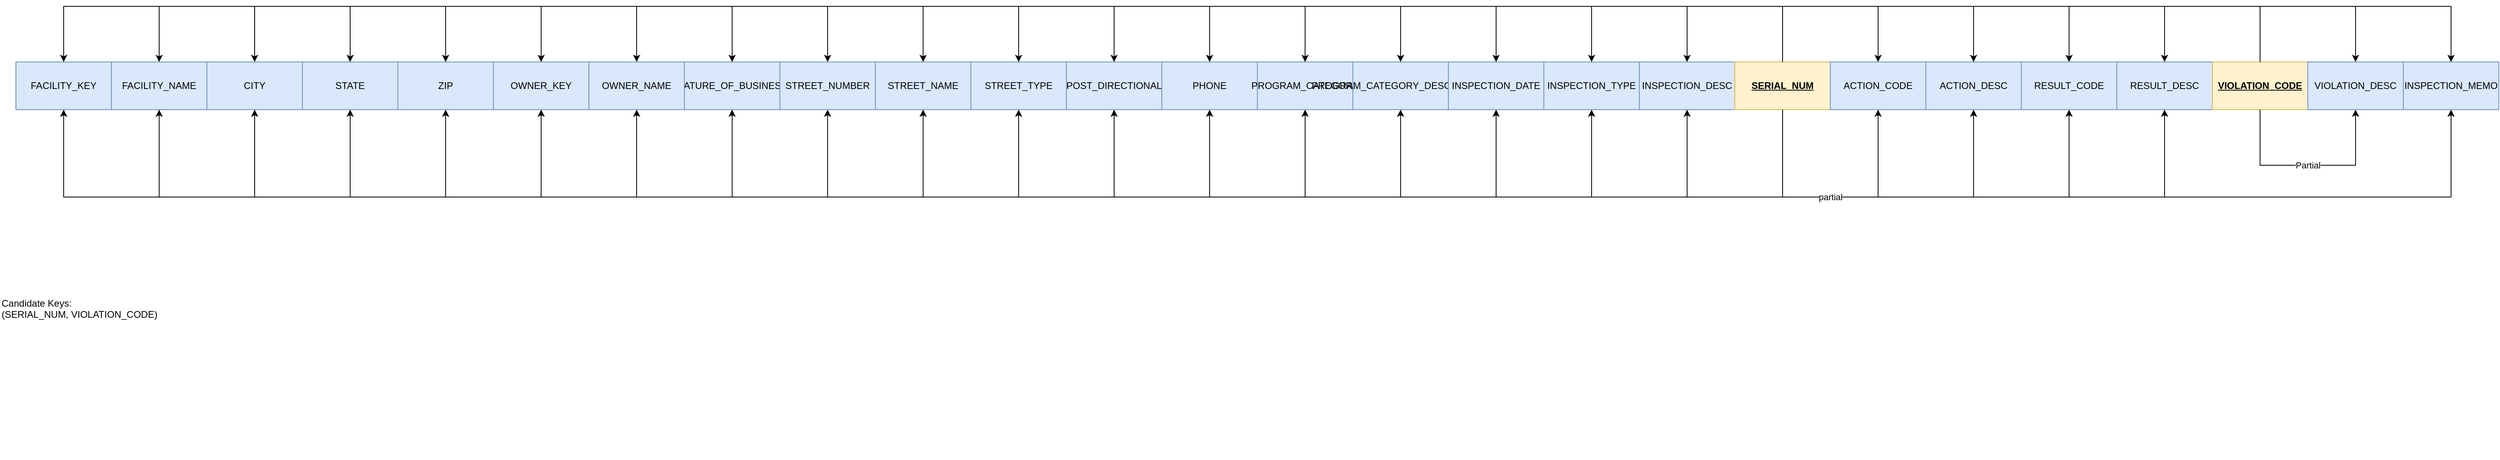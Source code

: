 <mxfile version="14.5.7" type="google" pages="4"><diagram id="R2lEEEUBdFMjLlhIrx00" name="1NF"><mxGraphModel dx="1422" dy="762" grid="1" gridSize="10" guides="1" tooltips="1" connect="1" arrows="1" fold="1" page="1" pageScale="1" pageWidth="1100" pageHeight="850" math="0" shadow="0" extFonts="Permanent Marker^https://fonts.googleapis.com/css?family=Permanent+Marker"><root><mxCell id="0"/><mxCell id="1" parent="0"/><mxCell id="o1xywjzZJo-N76oB2tWV-1" value="FACILITY_KEY" style="rounded=0;whiteSpace=wrap;html=1;fillColor=#dae8fc;strokeColor=#6c8ebf;" parent="1" vertex="1"><mxGeometry x="60" y="190" width="120" height="60" as="geometry"/></mxCell><mxCell id="o1xywjzZJo-N76oB2tWV-4" value="CITY" style="rounded=0;whiteSpace=wrap;html=1;fillColor=#dae8fc;strokeColor=#6c8ebf;" parent="1" vertex="1"><mxGeometry x="300" y="190" width="120" height="60" as="geometry"/></mxCell><mxCell id="o1xywjzZJo-N76oB2tWV-5" value="STATE" style="rounded=0;whiteSpace=wrap;html=1;fillColor=#dae8fc;strokeColor=#6c8ebf;" parent="1" vertex="1"><mxGeometry x="420" y="190" width="120" height="60" as="geometry"/></mxCell><mxCell id="o1xywjzZJo-N76oB2tWV-6" value="ZIP" style="rounded=0;whiteSpace=wrap;html=1;fillColor=#dae8fc;strokeColor=#6c8ebf;" parent="1" vertex="1"><mxGeometry x="540" y="190" width="120" height="60" as="geometry"/></mxCell><mxCell id="o1xywjzZJo-N76oB2tWV-7" value="OWNER_KEY" style="rounded=0;whiteSpace=wrap;html=1;fillColor=#dae8fc;strokeColor=#6c8ebf;" parent="1" vertex="1"><mxGeometry x="660" y="190" width="120" height="60" as="geometry"/></mxCell><mxCell id="o1xywjzZJo-N76oB2tWV-8" value="NATURE_OF_BUSINESS" style="rounded=0;whiteSpace=wrap;html=1;fillColor=#dae8fc;strokeColor=#6c8ebf;" parent="1" vertex="1"><mxGeometry x="900" y="190" width="120" height="60" as="geometry"/></mxCell><mxCell id="o1xywjzZJo-N76oB2tWV-9" value="OWNER_NAME" style="rounded=0;whiteSpace=wrap;html=1;fillColor=#dae8fc;strokeColor=#6c8ebf;" parent="1" vertex="1"><mxGeometry x="780" y="190" width="120" height="60" as="geometry"/></mxCell><mxCell id="oU09ZGsxFyAiK0Zit0yP-2" value="Candidate Keys:&lt;br&gt;(SERIAL_NUM, VIOLATION_CODE)&lt;br&gt;" style="text;html=1;strokeColor=none;fillColor=none;align=left;verticalAlign=top;whiteSpace=wrap;rounded=0;" parent="1" vertex="1"><mxGeometry x="40" y="480" width="310" height="210" as="geometry"/></mxCell><mxCell id="oU09ZGsxFyAiK0Zit0yP-3" value="FACILITY_NAME" style="rounded=0;whiteSpace=wrap;html=1;fillColor=#dae8fc;strokeColor=#6c8ebf;" parent="1" vertex="1"><mxGeometry x="180" y="190" width="120" height="60" as="geometry"/></mxCell><mxCell id="oU09ZGsxFyAiK0Zit0yP-5" value="STREET_NUMBER" style="rounded=0;whiteSpace=wrap;html=1;fillColor=#dae8fc;strokeColor=#6c8ebf;" parent="1" vertex="1"><mxGeometry x="1020" y="190" width="120" height="60" as="geometry"/></mxCell><mxCell id="oU09ZGsxFyAiK0Zit0yP-6" value="STREET_NAME" style="rounded=0;whiteSpace=wrap;html=1;fillColor=#dae8fc;strokeColor=#6c8ebf;" parent="1" vertex="1"><mxGeometry x="1140" y="190" width="120" height="60" as="geometry"/></mxCell><mxCell id="oU09ZGsxFyAiK0Zit0yP-7" value="STREET_TYPE" style="rounded=0;whiteSpace=wrap;html=1;fillColor=#dae8fc;strokeColor=#6c8ebf;" parent="1" vertex="1"><mxGeometry x="1260" y="190" width="120" height="60" as="geometry"/></mxCell><mxCell id="SVbVkN4s_YmQ--MyRzmR-1" value="PHONE" style="rounded=0;whiteSpace=wrap;html=1;fillColor=#dae8fc;strokeColor=#6c8ebf;" parent="1" vertex="1"><mxGeometry x="1500" y="190" width="120" height="60" as="geometry"/></mxCell><mxCell id="SVbVkN4s_YmQ--MyRzmR-2" value="POST_DIRECTIONAL" style="rounded=0;whiteSpace=wrap;html=1;fillColor=#dae8fc;strokeColor=#6c8ebf;" parent="1" vertex="1"><mxGeometry x="1380" y="190" width="120" height="60" as="geometry"/></mxCell><mxCell id="SVbVkN4s_YmQ--MyRzmR-3" value="PROGRAM_CATEGORY" style="rounded=0;whiteSpace=wrap;html=1;fillColor=#dae8fc;strokeColor=#6c8ebf;" parent="1" vertex="1"><mxGeometry x="1620" y="190" width="120" height="60" as="geometry"/></mxCell><mxCell id="SVbVkN4s_YmQ--MyRzmR-4" value="PROGRAM_CATEGORY_DESCRIPTION" style="rounded=0;whiteSpace=wrap;html=1;fillColor=#dae8fc;strokeColor=#6c8ebf;" parent="1" vertex="1"><mxGeometry x="1740" y="190" width="120" height="60" as="geometry"/></mxCell><mxCell id="SVbVkN4s_YmQ--MyRzmR-5" value="INSPECTION_DATE" style="rounded=0;whiteSpace=wrap;html=1;fillColor=#dae8fc;strokeColor=#6c8ebf;" parent="1" vertex="1"><mxGeometry x="1860" y="190" width="120" height="60" as="geometry"/></mxCell><mxCell id="SVbVkN4s_YmQ--MyRzmR-6" value="INSPECTION_DESC" style="rounded=0;whiteSpace=wrap;html=1;fillColor=#dae8fc;strokeColor=#6c8ebf;" parent="1" vertex="1"><mxGeometry x="2100" y="190" width="120" height="60" as="geometry"/></mxCell><mxCell id="SVbVkN4s_YmQ--MyRzmR-7" value="INSPECTION_TYPE" style="rounded=0;whiteSpace=wrap;html=1;fillColor=#dae8fc;strokeColor=#6c8ebf;" parent="1" vertex="1"><mxGeometry x="1980" y="190" width="120" height="60" as="geometry"/></mxCell><mxCell id="SVbVkN4s_YmQ--MyRzmR-8" value="SERIAL_NUM" style="rounded=0;whiteSpace=wrap;html=1;fillColor=#fff2cc;strokeColor=#d6b656;fontStyle=5" parent="1" vertex="1"><mxGeometry x="2220" y="190" width="120" height="60" as="geometry"/></mxCell><mxCell id="SVbVkN4s_YmQ--MyRzmR-9" value="ACTION_CODE" style="rounded=0;whiteSpace=wrap;html=1;fillColor=#dae8fc;strokeColor=#6c8ebf;" parent="1" vertex="1"><mxGeometry x="2340" y="190" width="120" height="60" as="geometry"/></mxCell><mxCell id="SVbVkN4s_YmQ--MyRzmR-10" value="ACTION_DESC" style="rounded=0;whiteSpace=wrap;html=1;fillColor=#dae8fc;strokeColor=#6c8ebf;" parent="1" vertex="1"><mxGeometry x="2460" y="190" width="120" height="60" as="geometry"/></mxCell><mxCell id="SVbVkN4s_YmQ--MyRzmR-11" value="RESULT_DESC" style="rounded=0;whiteSpace=wrap;html=1;fillColor=#dae8fc;strokeColor=#6c8ebf;" parent="1" vertex="1"><mxGeometry x="2700" y="190" width="120" height="60" as="geometry"/></mxCell><mxCell id="SVbVkN4s_YmQ--MyRzmR-12" value="RESULT_CODE" style="rounded=0;whiteSpace=wrap;html=1;fillColor=#dae8fc;strokeColor=#6c8ebf;" parent="1" vertex="1"><mxGeometry x="2580" y="190" width="120" height="60" as="geometry"/></mxCell><mxCell id="SVbVkN4s_YmQ--MyRzmR-13" value="VIOLATION_CODE" style="rounded=0;whiteSpace=wrap;html=1;fillColor=#fff2cc;strokeColor=#d6b656;fontStyle=5" parent="1" vertex="1"><mxGeometry x="2820" y="190" width="120" height="60" as="geometry"/></mxCell><mxCell id="SVbVkN4s_YmQ--MyRzmR-14" value="VIOLATION_DESC" style="rounded=0;whiteSpace=wrap;html=1;fillColor=#dae8fc;strokeColor=#6c8ebf;" parent="1" vertex="1"><mxGeometry x="2940" y="190" width="120" height="60" as="geometry"/></mxCell><mxCell id="SVbVkN4s_YmQ--MyRzmR-15" value="INSPECTION_MEMO" style="rounded=0;whiteSpace=wrap;html=1;fillColor=#dae8fc;strokeColor=#6c8ebf;" parent="1" vertex="1"><mxGeometry x="3060" y="190" width="120" height="60" as="geometry"/></mxCell><mxCell id="SVbVkN4s_YmQ--MyRzmR-23" value="" style="endArrow=classic;html=1;rounded=0;exitX=0.5;exitY=0;exitDx=0;exitDy=0;entryX=0.5;entryY=0;entryDx=0;entryDy=0;" parent="1" source="SVbVkN4s_YmQ--MyRzmR-8" target="SVbVkN4s_YmQ--MyRzmR-6" edge="1"><mxGeometry width="50" height="50" relative="1" as="geometry"><mxPoint x="2440" y="40" as="sourcePoint"/><mxPoint x="2520" y="110" as="targetPoint"/><Array as="points"><mxPoint x="2280" y="120"/><mxPoint x="2160" y="120"/></Array></mxGeometry></mxCell><mxCell id="SVbVkN4s_YmQ--MyRzmR-25" value="" style="endArrow=classic;html=1;entryX=0.5;entryY=0;entryDx=0;entryDy=0;rounded=0;" parent="1" target="SVbVkN4s_YmQ--MyRzmR-7" edge="1"><mxGeometry width="50" height="50" relative="1" as="geometry"><mxPoint x="2160" y="120" as="sourcePoint"/><mxPoint x="2080" y="130" as="targetPoint"/><Array as="points"><mxPoint x="2040" y="120"/></Array></mxGeometry></mxCell><mxCell id="SVbVkN4s_YmQ--MyRzmR-26" value="" style="endArrow=classic;html=1;entryX=0.5;entryY=0;entryDx=0;entryDy=0;rounded=0;" parent="1" edge="1"><mxGeometry width="50" height="50" relative="1" as="geometry"><mxPoint x="2040" y="120" as="sourcePoint"/><mxPoint x="1920" y="190" as="targetPoint"/><Array as="points"><mxPoint x="1920" y="120"/></Array></mxGeometry></mxCell><mxCell id="SVbVkN4s_YmQ--MyRzmR-27" value="" style="endArrow=classic;html=1;entryX=0.5;entryY=0;entryDx=0;entryDy=0;rounded=0;" parent="1" edge="1"><mxGeometry width="50" height="50" relative="1" as="geometry"><mxPoint x="1920" y="120" as="sourcePoint"/><mxPoint x="1800" y="190" as="targetPoint"/><Array as="points"><mxPoint x="1800" y="120"/></Array></mxGeometry></mxCell><mxCell id="SVbVkN4s_YmQ--MyRzmR-28" value="" style="endArrow=classic;html=1;entryX=0.5;entryY=0;entryDx=0;entryDy=0;rounded=0;" parent="1" edge="1"><mxGeometry width="50" height="50" relative="1" as="geometry"><mxPoint x="1800" y="120" as="sourcePoint"/><mxPoint x="1680" y="190" as="targetPoint"/><Array as="points"><mxPoint x="1680" y="120"/></Array></mxGeometry></mxCell><mxCell id="SVbVkN4s_YmQ--MyRzmR-29" value="" style="endArrow=classic;html=1;entryX=0.5;entryY=0;entryDx=0;entryDy=0;rounded=0;" parent="1" edge="1"><mxGeometry width="50" height="50" relative="1" as="geometry"><mxPoint x="1680" y="120" as="sourcePoint"/><mxPoint x="1560" y="190" as="targetPoint"/><Array as="points"><mxPoint x="1560" y="120"/></Array></mxGeometry></mxCell><mxCell id="SVbVkN4s_YmQ--MyRzmR-30" value="" style="endArrow=classic;html=1;entryX=0.5;entryY=0;entryDx=0;entryDy=0;rounded=0;" parent="1" edge="1"><mxGeometry width="50" height="50" relative="1" as="geometry"><mxPoint x="1560" y="120" as="sourcePoint"/><mxPoint x="1440" y="190" as="targetPoint"/><Array as="points"><mxPoint x="1440" y="120"/></Array></mxGeometry></mxCell><mxCell id="SVbVkN4s_YmQ--MyRzmR-31" value="" style="endArrow=classic;html=1;entryX=0.5;entryY=0;entryDx=0;entryDy=0;rounded=0;" parent="1" edge="1"><mxGeometry width="50" height="50" relative="1" as="geometry"><mxPoint x="1440" y="120" as="sourcePoint"/><mxPoint x="1320" y="190" as="targetPoint"/><Array as="points"><mxPoint x="1320" y="120"/></Array></mxGeometry></mxCell><mxCell id="SVbVkN4s_YmQ--MyRzmR-32" value="" style="endArrow=classic;html=1;entryX=0.5;entryY=0;entryDx=0;entryDy=0;rounded=0;" parent="1" edge="1"><mxGeometry width="50" height="50" relative="1" as="geometry"><mxPoint x="1320" y="120" as="sourcePoint"/><mxPoint x="1200" y="190" as="targetPoint"/><Array as="points"><mxPoint x="1200" y="120"/></Array></mxGeometry></mxCell><mxCell id="SVbVkN4s_YmQ--MyRzmR-33" value="" style="endArrow=classic;html=1;entryX=0.5;entryY=0;entryDx=0;entryDy=0;rounded=0;" parent="1" edge="1"><mxGeometry width="50" height="50" relative="1" as="geometry"><mxPoint x="1200" y="120" as="sourcePoint"/><mxPoint x="1080" y="190" as="targetPoint"/><Array as="points"><mxPoint x="1080" y="120"/></Array></mxGeometry></mxCell><mxCell id="SVbVkN4s_YmQ--MyRzmR-34" value="" style="endArrow=classic;html=1;entryX=0.5;entryY=0;entryDx=0;entryDy=0;rounded=0;" parent="1" edge="1"><mxGeometry width="50" height="50" relative="1" as="geometry"><mxPoint x="1080" y="120" as="sourcePoint"/><mxPoint x="960" y="190" as="targetPoint"/><Array as="points"><mxPoint x="960" y="120"/></Array></mxGeometry></mxCell><mxCell id="SVbVkN4s_YmQ--MyRzmR-35" value="" style="endArrow=classic;html=1;entryX=0.5;entryY=0;entryDx=0;entryDy=0;rounded=0;" parent="1" edge="1"><mxGeometry width="50" height="50" relative="1" as="geometry"><mxPoint x="960" y="120" as="sourcePoint"/><mxPoint x="840" y="190" as="targetPoint"/><Array as="points"><mxPoint x="840" y="120"/></Array></mxGeometry></mxCell><mxCell id="SVbVkN4s_YmQ--MyRzmR-36" value="" style="endArrow=classic;html=1;entryX=0.5;entryY=0;entryDx=0;entryDy=0;rounded=0;" parent="1" edge="1"><mxGeometry width="50" height="50" relative="1" as="geometry"><mxPoint x="840" y="120" as="sourcePoint"/><mxPoint x="720" y="190" as="targetPoint"/><Array as="points"><mxPoint x="720" y="120"/></Array></mxGeometry></mxCell><mxCell id="SVbVkN4s_YmQ--MyRzmR-37" value="" style="endArrow=classic;html=1;entryX=0.5;entryY=0;entryDx=0;entryDy=0;rounded=0;" parent="1" edge="1"><mxGeometry width="50" height="50" relative="1" as="geometry"><mxPoint x="720" y="120" as="sourcePoint"/><mxPoint x="600" y="190" as="targetPoint"/><Array as="points"><mxPoint x="600" y="120"/></Array></mxGeometry></mxCell><mxCell id="SVbVkN4s_YmQ--MyRzmR-38" value="" style="endArrow=classic;html=1;entryX=0.5;entryY=0;entryDx=0;entryDy=0;rounded=0;" parent="1" edge="1"><mxGeometry width="50" height="50" relative="1" as="geometry"><mxPoint x="600" y="120" as="sourcePoint"/><mxPoint x="480" y="190" as="targetPoint"/><Array as="points"><mxPoint x="480" y="120"/></Array></mxGeometry></mxCell><mxCell id="SVbVkN4s_YmQ--MyRzmR-39" value="" style="endArrow=classic;html=1;entryX=0.5;entryY=0;entryDx=0;entryDy=0;rounded=0;" parent="1" edge="1"><mxGeometry width="50" height="50" relative="1" as="geometry"><mxPoint x="480" y="120" as="sourcePoint"/><mxPoint x="360" y="190" as="targetPoint"/><Array as="points"><mxPoint x="360" y="120"/></Array></mxGeometry></mxCell><mxCell id="SVbVkN4s_YmQ--MyRzmR-40" value="" style="endArrow=classic;html=1;entryX=0.5;entryY=0;entryDx=0;entryDy=0;rounded=0;" parent="1" edge="1"><mxGeometry width="50" height="50" relative="1" as="geometry"><mxPoint x="360" y="120" as="sourcePoint"/><mxPoint x="240" y="190" as="targetPoint"/><Array as="points"><mxPoint x="240" y="120"/></Array></mxGeometry></mxCell><mxCell id="SVbVkN4s_YmQ--MyRzmR-41" value="" style="endArrow=classic;html=1;entryX=0.5;entryY=0;entryDx=0;entryDy=0;rounded=0;" parent="1" edge="1"><mxGeometry width="50" height="50" relative="1" as="geometry"><mxPoint x="240" y="120" as="sourcePoint"/><mxPoint x="120" y="190" as="targetPoint"/><Array as="points"><mxPoint x="120" y="120"/></Array></mxGeometry></mxCell><mxCell id="SVbVkN4s_YmQ--MyRzmR-42" value="" style="endArrow=classic;html=1;entryX=0.5;entryY=0;entryDx=0;entryDy=0;rounded=0;" parent="1" target="SVbVkN4s_YmQ--MyRzmR-9" edge="1"><mxGeometry width="50" height="50" relative="1" as="geometry"><mxPoint x="2280" y="120" as="sourcePoint"/><mxPoint x="2050" y="200" as="targetPoint"/><Array as="points"><mxPoint x="2400" y="120"/></Array></mxGeometry></mxCell><mxCell id="SVbVkN4s_YmQ--MyRzmR-43" value="" style="endArrow=classic;html=1;entryX=0.5;entryY=0;entryDx=0;entryDy=0;rounded=0;" parent="1" edge="1"><mxGeometry width="50" height="50" relative="1" as="geometry"><mxPoint x="2400" y="120" as="sourcePoint"/><mxPoint x="2520" y="190" as="targetPoint"/><Array as="points"><mxPoint x="2520" y="120"/></Array></mxGeometry></mxCell><mxCell id="SVbVkN4s_YmQ--MyRzmR-44" value="" style="endArrow=classic;html=1;entryX=0.5;entryY=0;entryDx=0;entryDy=0;rounded=0;" parent="1" edge="1"><mxGeometry width="50" height="50" relative="1" as="geometry"><mxPoint x="2520" y="120" as="sourcePoint"/><mxPoint x="2640" y="190" as="targetPoint"/><Array as="points"><mxPoint x="2640" y="120"/></Array></mxGeometry></mxCell><mxCell id="SVbVkN4s_YmQ--MyRzmR-45" value="" style="endArrow=classic;html=1;entryX=0.5;entryY=0;entryDx=0;entryDy=0;rounded=0;" parent="1" edge="1"><mxGeometry width="50" height="50" relative="1" as="geometry"><mxPoint x="2640" y="120" as="sourcePoint"/><mxPoint x="2760" y="190" as="targetPoint"/><Array as="points"><mxPoint x="2760" y="120"/></Array></mxGeometry></mxCell><mxCell id="SVbVkN4s_YmQ--MyRzmR-47" value="Partial" style="endArrow=classic;html=1;entryX=0.5;entryY=1;entryDx=0;entryDy=0;exitX=0.5;exitY=1;exitDx=0;exitDy=0;rounded=0;jumpStyle=arc;" parent="1" edge="1"><mxGeometry width="50" height="50" relative="1" as="geometry"><mxPoint x="2880" y="250" as="sourcePoint"/><mxPoint x="3000" y="250" as="targetPoint"/><Array as="points"><mxPoint x="2880" y="320"/><mxPoint x="3000" y="320"/></Array></mxGeometry></mxCell><mxCell id="SVbVkN4s_YmQ--MyRzmR-48" value="" style="endArrow=classic;html=1;entryX=0.5;entryY=0;entryDx=0;entryDy=0;rounded=0;" parent="1" edge="1"><mxGeometry width="50" height="50" relative="1" as="geometry"><mxPoint x="2760" y="120" as="sourcePoint"/><mxPoint x="3120" y="190" as="targetPoint"/><Array as="points"><mxPoint x="3120" y="120"/></Array></mxGeometry></mxCell><mxCell id="SVbVkN4s_YmQ--MyRzmR-50" value="" style="endArrow=classic;html=1;rounded=0;exitX=0.5;exitY=0;exitDx=0;exitDy=0;entryX=0.5;entryY=0;entryDx=0;entryDy=0;" parent="1" source="SVbVkN4s_YmQ--MyRzmR-13" target="SVbVkN4s_YmQ--MyRzmR-14" edge="1"><mxGeometry width="50" height="50" relative="1" as="geometry"><mxPoint x="2910" y="110" as="sourcePoint"/><mxPoint x="2790" y="110" as="targetPoint"/><Array as="points"><mxPoint x="2880" y="120"/><mxPoint x="3000" y="120"/></Array></mxGeometry></mxCell><mxCell id="SVbVkN4s_YmQ--MyRzmR-55" value="" style="endArrow=classic;html=1;entryX=0.5;entryY=1;entryDx=0;entryDy=0;rounded=0;" parent="1" edge="1"><mxGeometry width="50" height="50" relative="1" as="geometry"><mxPoint x="2640" y="360" as="sourcePoint"/><mxPoint x="2760" y="250" as="targetPoint"/><Array as="points"><mxPoint x="2760" y="360"/></Array></mxGeometry></mxCell><mxCell id="SVbVkN4s_YmQ--MyRzmR-56" value="" style="endArrow=classic;html=1;entryX=0.5;entryY=1;entryDx=0;entryDy=0;rounded=0;jumpStyle=arc;" parent="1" edge="1"><mxGeometry width="50" height="50" relative="1" as="geometry"><mxPoint x="2760" y="360" as="sourcePoint"/><mxPoint x="3120" y="250" as="targetPoint"/><Array as="points"><mxPoint x="3120" y="360"/></Array></mxGeometry></mxCell><mxCell id="SVbVkN4s_YmQ--MyRzmR-57" value="" style="endArrow=classic;html=1;entryX=0.5;entryY=1;entryDx=0;entryDy=0;rounded=0;" parent="1" edge="1"><mxGeometry width="50" height="50" relative="1" as="geometry"><mxPoint x="2520" y="360" as="sourcePoint"/><mxPoint x="2640" y="250" as="targetPoint"/><Array as="points"><mxPoint x="2640" y="360"/></Array></mxGeometry></mxCell><mxCell id="SVbVkN4s_YmQ--MyRzmR-58" value="" style="endArrow=classic;html=1;entryX=0.5;entryY=1;entryDx=0;entryDy=0;rounded=0;" parent="1" edge="1"><mxGeometry width="50" height="50" relative="1" as="geometry"><mxPoint x="2400" y="360" as="sourcePoint"/><mxPoint x="2520" y="250" as="targetPoint"/><Array as="points"><mxPoint x="2520" y="360"/></Array></mxGeometry></mxCell><mxCell id="SVbVkN4s_YmQ--MyRzmR-59" value="partial" style="endArrow=classic;html=1;entryX=0.5;entryY=1;entryDx=0;entryDy=0;rounded=0;exitX=0.5;exitY=1;exitDx=0;exitDy=0;" parent="1" source="SVbVkN4s_YmQ--MyRzmR-8" edge="1"><mxGeometry width="50" height="50" relative="1" as="geometry"><mxPoint x="2280" y="360" as="sourcePoint"/><mxPoint x="2400" y="250" as="targetPoint"/><Array as="points"><mxPoint x="2280" y="360"/><mxPoint x="2400" y="360"/></Array></mxGeometry></mxCell><mxCell id="SVbVkN4s_YmQ--MyRzmR-60" value="" style="endArrow=classic;html=1;entryX=0.5;entryY=1;entryDx=0;entryDy=0;rounded=0;" parent="1" edge="1"><mxGeometry width="50" height="50" relative="1" as="geometry"><mxPoint x="2280" y="360" as="sourcePoint"/><mxPoint x="2160" y="250" as="targetPoint"/><Array as="points"><mxPoint x="2160" y="360"/></Array></mxGeometry></mxCell><mxCell id="SVbVkN4s_YmQ--MyRzmR-61" value="" style="endArrow=classic;html=1;entryX=0.5;entryY=1;entryDx=0;entryDy=0;rounded=0;" parent="1" edge="1"><mxGeometry width="50" height="50" relative="1" as="geometry"><mxPoint x="2160" y="360" as="sourcePoint"/><mxPoint x="2040" y="250" as="targetPoint"/><Array as="points"><mxPoint x="2040" y="360"/></Array></mxGeometry></mxCell><mxCell id="SVbVkN4s_YmQ--MyRzmR-62" value="" style="endArrow=classic;html=1;entryX=0.5;entryY=1;entryDx=0;entryDy=0;rounded=0;" parent="1" edge="1"><mxGeometry width="50" height="50" relative="1" as="geometry"><mxPoint x="2040" y="360" as="sourcePoint"/><mxPoint x="1920" y="250" as="targetPoint"/><Array as="points"><mxPoint x="1920" y="360"/></Array></mxGeometry></mxCell><mxCell id="SVbVkN4s_YmQ--MyRzmR-63" value="" style="endArrow=classic;html=1;entryX=0.5;entryY=1;entryDx=0;entryDy=0;rounded=0;" parent="1" edge="1"><mxGeometry width="50" height="50" relative="1" as="geometry"><mxPoint x="1920" y="360" as="sourcePoint"/><mxPoint x="1800" y="250" as="targetPoint"/><Array as="points"><mxPoint x="1800" y="360"/></Array></mxGeometry></mxCell><mxCell id="SVbVkN4s_YmQ--MyRzmR-64" value="" style="endArrow=classic;html=1;entryX=0.5;entryY=1;entryDx=0;entryDy=0;rounded=0;" parent="1" edge="1"><mxGeometry width="50" height="50" relative="1" as="geometry"><mxPoint x="1800" y="360" as="sourcePoint"/><mxPoint x="1680" y="250" as="targetPoint"/><Array as="points"><mxPoint x="1680" y="360"/></Array></mxGeometry></mxCell><mxCell id="SVbVkN4s_YmQ--MyRzmR-65" value="" style="endArrow=classic;html=1;entryX=0.5;entryY=1;entryDx=0;entryDy=0;rounded=0;" parent="1" edge="1"><mxGeometry width="50" height="50" relative="1" as="geometry"><mxPoint x="1680" y="360" as="sourcePoint"/><mxPoint x="1560" y="250" as="targetPoint"/><Array as="points"><mxPoint x="1560" y="360"/></Array></mxGeometry></mxCell><mxCell id="SVbVkN4s_YmQ--MyRzmR-66" value="" style="endArrow=classic;html=1;entryX=0.5;entryY=1;entryDx=0;entryDy=0;rounded=0;" parent="1" edge="1"><mxGeometry width="50" height="50" relative="1" as="geometry"><mxPoint x="1560" y="360" as="sourcePoint"/><mxPoint x="1440" y="250" as="targetPoint"/><Array as="points"><mxPoint x="1440" y="360"/></Array></mxGeometry></mxCell><mxCell id="SVbVkN4s_YmQ--MyRzmR-67" value="" style="endArrow=classic;html=1;entryX=0.5;entryY=1;entryDx=0;entryDy=0;rounded=0;" parent="1" edge="1"><mxGeometry width="50" height="50" relative="1" as="geometry"><mxPoint x="1440" y="360" as="sourcePoint"/><mxPoint x="1320" y="250" as="targetPoint"/><Array as="points"><mxPoint x="1320" y="360"/></Array></mxGeometry></mxCell><mxCell id="SVbVkN4s_YmQ--MyRzmR-68" value="" style="endArrow=classic;html=1;entryX=0.5;entryY=1;entryDx=0;entryDy=0;rounded=0;" parent="1" edge="1"><mxGeometry width="50" height="50" relative="1" as="geometry"><mxPoint x="1320" y="360" as="sourcePoint"/><mxPoint x="1200" y="250" as="targetPoint"/><Array as="points"><mxPoint x="1200" y="360"/></Array></mxGeometry></mxCell><mxCell id="SVbVkN4s_YmQ--MyRzmR-69" value="" style="endArrow=classic;html=1;entryX=0.5;entryY=1;entryDx=0;entryDy=0;rounded=0;" parent="1" edge="1"><mxGeometry width="50" height="50" relative="1" as="geometry"><mxPoint x="1200" y="360" as="sourcePoint"/><mxPoint x="1080" y="250" as="targetPoint"/><Array as="points"><mxPoint x="1080" y="360"/></Array></mxGeometry></mxCell><mxCell id="SVbVkN4s_YmQ--MyRzmR-70" value="" style="endArrow=classic;html=1;entryX=0.5;entryY=1;entryDx=0;entryDy=0;rounded=0;" parent="1" edge="1"><mxGeometry width="50" height="50" relative="1" as="geometry"><mxPoint x="1080" y="360" as="sourcePoint"/><mxPoint x="960" y="250" as="targetPoint"/><Array as="points"><mxPoint x="960" y="360"/></Array></mxGeometry></mxCell><mxCell id="SVbVkN4s_YmQ--MyRzmR-71" value="" style="endArrow=classic;html=1;entryX=0.5;entryY=1;entryDx=0;entryDy=0;rounded=0;" parent="1" edge="1"><mxGeometry width="50" height="50" relative="1" as="geometry"><mxPoint x="960" y="360" as="sourcePoint"/><mxPoint x="840" y="250" as="targetPoint"/><Array as="points"><mxPoint x="840" y="360"/></Array></mxGeometry></mxCell><mxCell id="SVbVkN4s_YmQ--MyRzmR-72" value="" style="endArrow=classic;html=1;entryX=0.5;entryY=1;entryDx=0;entryDy=0;rounded=0;" parent="1" edge="1"><mxGeometry width="50" height="50" relative="1" as="geometry"><mxPoint x="840" y="360" as="sourcePoint"/><mxPoint x="720" y="250" as="targetPoint"/><Array as="points"><mxPoint x="720" y="360"/></Array></mxGeometry></mxCell><mxCell id="SVbVkN4s_YmQ--MyRzmR-73" value="" style="endArrow=classic;html=1;entryX=0.5;entryY=1;entryDx=0;entryDy=0;rounded=0;" parent="1" edge="1"><mxGeometry width="50" height="50" relative="1" as="geometry"><mxPoint x="720" y="360" as="sourcePoint"/><mxPoint x="600" y="250" as="targetPoint"/><Array as="points"><mxPoint x="600" y="360"/></Array></mxGeometry></mxCell><mxCell id="SVbVkN4s_YmQ--MyRzmR-74" value="" style="endArrow=classic;html=1;entryX=0.5;entryY=1;entryDx=0;entryDy=0;rounded=0;" parent="1" edge="1"><mxGeometry width="50" height="50" relative="1" as="geometry"><mxPoint x="600" y="360" as="sourcePoint"/><mxPoint x="480" y="250" as="targetPoint"/><Array as="points"><mxPoint x="480" y="360"/></Array></mxGeometry></mxCell><mxCell id="SVbVkN4s_YmQ--MyRzmR-75" value="" style="endArrow=classic;html=1;entryX=0.5;entryY=1;entryDx=0;entryDy=0;rounded=0;" parent="1" edge="1"><mxGeometry width="50" height="50" relative="1" as="geometry"><mxPoint x="480" y="360" as="sourcePoint"/><mxPoint x="360" y="250" as="targetPoint"/><Array as="points"><mxPoint x="360" y="360"/></Array></mxGeometry></mxCell><mxCell id="SVbVkN4s_YmQ--MyRzmR-76" value="" style="endArrow=classic;html=1;entryX=0.5;entryY=1;entryDx=0;entryDy=0;rounded=0;" parent="1" edge="1"><mxGeometry width="50" height="50" relative="1" as="geometry"><mxPoint x="360" y="360" as="sourcePoint"/><mxPoint x="240" y="250" as="targetPoint"/><Array as="points"><mxPoint x="240" y="360"/></Array></mxGeometry></mxCell><mxCell id="SVbVkN4s_YmQ--MyRzmR-77" value="" style="endArrow=classic;html=1;entryX=0.5;entryY=1;entryDx=0;entryDy=0;rounded=0;" parent="1" edge="1"><mxGeometry width="50" height="50" relative="1" as="geometry"><mxPoint x="240" y="360" as="sourcePoint"/><mxPoint x="120" y="250" as="targetPoint"/><Array as="points"><mxPoint x="120" y="360"/></Array></mxGeometry></mxCell></root></mxGraphModel></diagram><diagram id="dfGQCcXN6776xrPiR8qb" name="2NF"><mxGraphModel dx="1422" dy="762" grid="1" gridSize="10" guides="1" tooltips="1" connect="1" arrows="1" fold="1" page="1" pageScale="1" pageWidth="1100" pageHeight="850" math="0" shadow="0"><root><mxCell id="iDdQXzRrNmYMUbWt_ZIR-0"/><mxCell id="iDdQXzRrNmYMUbWt_ZIR-1" parent="iDdQXzRrNmYMUbWt_ZIR-0"/><mxCell id="-6cyRn5nAakCepH4WaNK-0" value="FACILITY_KEY" style="rounded=0;whiteSpace=wrap;html=1;fillColor=#dae8fc;strokeColor=#6c8ebf;" parent="iDdQXzRrNmYMUbWt_ZIR-1" vertex="1"><mxGeometry x="60" y="190" width="120" height="60" as="geometry"/></mxCell><mxCell id="-6cyRn5nAakCepH4WaNK-1" value="CITY" style="rounded=0;whiteSpace=wrap;html=1;fillColor=#dae8fc;strokeColor=#6c8ebf;" parent="iDdQXzRrNmYMUbWt_ZIR-1" vertex="1"><mxGeometry x="1020" y="190" width="120" height="60" as="geometry"/></mxCell><mxCell id="-6cyRn5nAakCepH4WaNK-2" value="STATE" style="rounded=0;whiteSpace=wrap;html=1;fillColor=#dae8fc;strokeColor=#6c8ebf;" parent="iDdQXzRrNmYMUbWt_ZIR-1" vertex="1"><mxGeometry x="1140" y="190" width="120" height="60" as="geometry"/></mxCell><mxCell id="-6cyRn5nAakCepH4WaNK-3" value="ZIP" style="rounded=0;whiteSpace=wrap;html=1;fillColor=#dae8fc;strokeColor=#6c8ebf;" parent="iDdQXzRrNmYMUbWt_ZIR-1" vertex="1"><mxGeometry x="900" y="190" width="120" height="60" as="geometry"/></mxCell><mxCell id="-6cyRn5nAakCepH4WaNK-4" value="OWNER_KEY" style="rounded=0;whiteSpace=wrap;html=1;fillColor=#dae8fc;strokeColor=#6c8ebf;" parent="iDdQXzRrNmYMUbWt_ZIR-1" vertex="1"><mxGeometry x="1260" y="190" width="120" height="60" as="geometry"/></mxCell><mxCell id="-6cyRn5nAakCepH4WaNK-5" value="NATURE_OF_BUSINESS" style="rounded=0;whiteSpace=wrap;html=1;fillColor=#dae8fc;strokeColor=#6c8ebf;" parent="iDdQXzRrNmYMUbWt_ZIR-1" vertex="1"><mxGeometry x="1500" y="190" width="120" height="60" as="geometry"/></mxCell><mxCell id="-6cyRn5nAakCepH4WaNK-6" value="OWNER_NAME" style="rounded=0;whiteSpace=wrap;html=1;fillColor=#dae8fc;strokeColor=#6c8ebf;" parent="iDdQXzRrNmYMUbWt_ZIR-1" vertex="1"><mxGeometry x="1380" y="190" width="120" height="60" as="geometry"/></mxCell><mxCell id="-6cyRn5nAakCepH4WaNK-8" value="FACILITY_NAME" style="rounded=0;whiteSpace=wrap;html=1;fillColor=#dae8fc;strokeColor=#6c8ebf;" parent="iDdQXzRrNmYMUbWt_ZIR-1" vertex="1"><mxGeometry x="180" y="190" width="120" height="60" as="geometry"/></mxCell><mxCell id="-6cyRn5nAakCepH4WaNK-9" value="STREET_NUMBER" style="rounded=0;whiteSpace=wrap;html=1;fillColor=#dae8fc;strokeColor=#6c8ebf;" parent="iDdQXzRrNmYMUbWt_ZIR-1" vertex="1"><mxGeometry x="420" y="190" width="120" height="60" as="geometry"/></mxCell><mxCell id="-6cyRn5nAakCepH4WaNK-10" value="STREET_NAME" style="rounded=0;whiteSpace=wrap;html=1;fillColor=#dae8fc;strokeColor=#6c8ebf;" parent="iDdQXzRrNmYMUbWt_ZIR-1" vertex="1"><mxGeometry x="540" y="190" width="120" height="60" as="geometry"/></mxCell><mxCell id="-6cyRn5nAakCepH4WaNK-11" value="STREET_TYPE" style="rounded=0;whiteSpace=wrap;html=1;fillColor=#dae8fc;strokeColor=#6c8ebf;" parent="iDdQXzRrNmYMUbWt_ZIR-1" vertex="1"><mxGeometry x="660" y="190" width="120" height="60" as="geometry"/></mxCell><mxCell id="-6cyRn5nAakCepH4WaNK-12" value="PHONE" style="rounded=0;whiteSpace=wrap;html=1;fillColor=#dae8fc;strokeColor=#6c8ebf;" parent="iDdQXzRrNmYMUbWt_ZIR-1" vertex="1"><mxGeometry x="1620" y="190" width="120" height="60" as="geometry"/></mxCell><mxCell id="-6cyRn5nAakCepH4WaNK-13" value="POST_DIRECTIONAL" style="rounded=0;whiteSpace=wrap;html=1;fillColor=#dae8fc;strokeColor=#6c8ebf;" parent="iDdQXzRrNmYMUbWt_ZIR-1" vertex="1"><mxGeometry x="780" y="190" width="120" height="60" as="geometry"/></mxCell><mxCell id="-6cyRn5nAakCepH4WaNK-14" value="PROGRAM_CATEGORY" style="rounded=0;whiteSpace=wrap;html=1;fillColor=#dae8fc;strokeColor=#6c8ebf;" parent="iDdQXzRrNmYMUbWt_ZIR-1" vertex="1"><mxGeometry x="1740" y="190" width="120" height="60" as="geometry"/></mxCell><mxCell id="-6cyRn5nAakCepH4WaNK-15" value="PROGRAM_CATEGORY_DESCRIPTION" style="rounded=0;whiteSpace=wrap;html=1;fillColor=#dae8fc;strokeColor=#6c8ebf;" parent="iDdQXzRrNmYMUbWt_ZIR-1" vertex="1"><mxGeometry x="1860" y="190" width="120" height="60" as="geometry"/></mxCell><mxCell id="-6cyRn5nAakCepH4WaNK-16" value="INSPECTION_DATE" style="rounded=0;whiteSpace=wrap;html=1;fillColor=#dae8fc;strokeColor=#6c8ebf;" parent="iDdQXzRrNmYMUbWt_ZIR-1" vertex="1"><mxGeometry x="1980" y="190" width="120" height="60" as="geometry"/></mxCell><mxCell id="-6cyRn5nAakCepH4WaNK-17" value="INSPECTION_DESC" style="rounded=0;whiteSpace=wrap;html=1;fillColor=#dae8fc;strokeColor=#6c8ebf;" parent="iDdQXzRrNmYMUbWt_ZIR-1" vertex="1"><mxGeometry x="2220" y="190" width="120" height="60" as="geometry"/></mxCell><mxCell id="-6cyRn5nAakCepH4WaNK-18" value="INSPECTION_TYPE" style="rounded=0;whiteSpace=wrap;html=1;fillColor=#dae8fc;strokeColor=#6c8ebf;" parent="iDdQXzRrNmYMUbWt_ZIR-1" vertex="1"><mxGeometry x="2100" y="190" width="120" height="60" as="geometry"/></mxCell><mxCell id="-6cyRn5nAakCepH4WaNK-19" value="SERIAL_NUM" style="rounded=0;whiteSpace=wrap;html=1;fillColor=#fff2cc;strokeColor=#d6b656;fontStyle=5" parent="iDdQXzRrNmYMUbWt_ZIR-1" vertex="1"><mxGeometry x="2340" y="190" width="120" height="60" as="geometry"/></mxCell><mxCell id="-6cyRn5nAakCepH4WaNK-20" value="ACTION_CODE" style="rounded=0;whiteSpace=wrap;html=1;fillColor=#dae8fc;strokeColor=#6c8ebf;" parent="iDdQXzRrNmYMUbWt_ZIR-1" vertex="1"><mxGeometry x="2460" y="190" width="120" height="60" as="geometry"/></mxCell><mxCell id="-6cyRn5nAakCepH4WaNK-21" value="ACTION_DESC" style="rounded=0;whiteSpace=wrap;html=1;fillColor=#dae8fc;strokeColor=#6c8ebf;" parent="iDdQXzRrNmYMUbWt_ZIR-1" vertex="1"><mxGeometry x="2580" y="190" width="120" height="60" as="geometry"/></mxCell><mxCell id="-6cyRn5nAakCepH4WaNK-22" value="RESULT_DESC" style="rounded=0;whiteSpace=wrap;html=1;fillColor=#dae8fc;strokeColor=#6c8ebf;" parent="iDdQXzRrNmYMUbWt_ZIR-1" vertex="1"><mxGeometry x="2820" y="190" width="120" height="60" as="geometry"/></mxCell><mxCell id="-6cyRn5nAakCepH4WaNK-23" value="RESULT_CODE" style="rounded=0;whiteSpace=wrap;html=1;fillColor=#dae8fc;strokeColor=#6c8ebf;" parent="iDdQXzRrNmYMUbWt_ZIR-1" vertex="1"><mxGeometry x="2700" y="190" width="120" height="60" as="geometry"/></mxCell><mxCell id="-6cyRn5nAakCepH4WaNK-25" value="VIOLATION_DESC" style="rounded=0;whiteSpace=wrap;html=1;fillColor=#dae8fc;strokeColor=#6c8ebf;" parent="iDdQXzRrNmYMUbWt_ZIR-1" vertex="1"><mxGeometry x="180" y="600" width="120" height="60" as="geometry"/></mxCell><mxCell id="-6cyRn5nAakCepH4WaNK-28" value="" style="endArrow=classic;html=1;entryX=0.5;entryY=0;entryDx=0;entryDy=0;rounded=0;" parent="iDdQXzRrNmYMUbWt_ZIR-1" target="-6cyRn5nAakCepH4WaNK-16" edge="1"><mxGeometry width="50" height="50" relative="1" as="geometry"><mxPoint x="2160" y="120" as="sourcePoint"/><mxPoint x="2080" y="130" as="targetPoint"/><Array as="points"><mxPoint x="2040" y="120"/></Array></mxGeometry></mxCell><mxCell id="-6cyRn5nAakCepH4WaNK-29" value="" style="endArrow=classic;html=1;entryX=0.5;entryY=0;entryDx=0;entryDy=0;rounded=0;" parent="iDdQXzRrNmYMUbWt_ZIR-1" edge="1"><mxGeometry width="50" height="50" relative="1" as="geometry"><mxPoint x="2040" y="120" as="sourcePoint"/><mxPoint x="1920" y="190" as="targetPoint"/><Array as="points"><mxPoint x="1920" y="120"/></Array></mxGeometry></mxCell><mxCell id="-6cyRn5nAakCepH4WaNK-30" value="" style="endArrow=classic;html=1;entryX=0.5;entryY=0;entryDx=0;entryDy=0;rounded=0;" parent="iDdQXzRrNmYMUbWt_ZIR-1" edge="1"><mxGeometry width="50" height="50" relative="1" as="geometry"><mxPoint x="1920" y="120" as="sourcePoint"/><mxPoint x="1800" y="190" as="targetPoint"/><Array as="points"><mxPoint x="1800" y="120"/></Array></mxGeometry></mxCell><mxCell id="-6cyRn5nAakCepH4WaNK-31" value="" style="endArrow=classic;html=1;entryX=0.5;entryY=0;entryDx=0;entryDy=0;rounded=0;" parent="iDdQXzRrNmYMUbWt_ZIR-1" edge="1"><mxGeometry width="50" height="50" relative="1" as="geometry"><mxPoint x="1800" y="120" as="sourcePoint"/><mxPoint x="1680" y="190" as="targetPoint"/><Array as="points"><mxPoint x="1680" y="120"/></Array></mxGeometry></mxCell><mxCell id="-6cyRn5nAakCepH4WaNK-32" value="" style="endArrow=classic;html=1;entryX=0.5;entryY=0;entryDx=0;entryDy=0;rounded=0;" parent="iDdQXzRrNmYMUbWt_ZIR-1" edge="1"><mxGeometry width="50" height="50" relative="1" as="geometry"><mxPoint x="1680" y="120" as="sourcePoint"/><mxPoint x="1560" y="190" as="targetPoint"/><Array as="points"><mxPoint x="1560" y="120"/></Array></mxGeometry></mxCell><mxCell id="-6cyRn5nAakCepH4WaNK-33" value="" style="endArrow=classic;html=1;entryX=0.5;entryY=0;entryDx=0;entryDy=0;rounded=0;" parent="iDdQXzRrNmYMUbWt_ZIR-1" edge="1"><mxGeometry width="50" height="50" relative="1" as="geometry"><mxPoint x="1560" y="120" as="sourcePoint"/><mxPoint x="1440" y="190" as="targetPoint"/><Array as="points"><mxPoint x="1440" y="120"/></Array></mxGeometry></mxCell><mxCell id="-6cyRn5nAakCepH4WaNK-34" value="" style="endArrow=classic;html=1;entryX=0.5;entryY=0;entryDx=0;entryDy=0;rounded=0;" parent="iDdQXzRrNmYMUbWt_ZIR-1" edge="1"><mxGeometry width="50" height="50" relative="1" as="geometry"><mxPoint x="1440" y="120" as="sourcePoint"/><mxPoint x="1320" y="190" as="targetPoint"/><Array as="points"><mxPoint x="1320" y="120"/></Array></mxGeometry></mxCell><mxCell id="-6cyRn5nAakCepH4WaNK-35" value="" style="endArrow=classic;html=1;entryX=0.5;entryY=0;entryDx=0;entryDy=0;rounded=0;" parent="iDdQXzRrNmYMUbWt_ZIR-1" edge="1"><mxGeometry width="50" height="50" relative="1" as="geometry"><mxPoint x="1320" y="120" as="sourcePoint"/><mxPoint x="1200" y="190" as="targetPoint"/><Array as="points"><mxPoint x="1200" y="120"/></Array></mxGeometry></mxCell><mxCell id="-6cyRn5nAakCepH4WaNK-36" value="" style="endArrow=classic;html=1;entryX=0.5;entryY=0;entryDx=0;entryDy=0;rounded=0;" parent="iDdQXzRrNmYMUbWt_ZIR-1" edge="1"><mxGeometry width="50" height="50" relative="1" as="geometry"><mxPoint x="1200" y="120" as="sourcePoint"/><mxPoint x="1080" y="190" as="targetPoint"/><Array as="points"><mxPoint x="1080" y="120"/></Array></mxGeometry></mxCell><mxCell id="-6cyRn5nAakCepH4WaNK-37" value="" style="endArrow=classic;html=1;entryX=0.5;entryY=0;entryDx=0;entryDy=0;rounded=0;" parent="iDdQXzRrNmYMUbWt_ZIR-1" edge="1"><mxGeometry width="50" height="50" relative="1" as="geometry"><mxPoint x="1080" y="120" as="sourcePoint"/><mxPoint x="960" y="190" as="targetPoint"/><Array as="points"><mxPoint x="960" y="120"/></Array></mxGeometry></mxCell><mxCell id="-6cyRn5nAakCepH4WaNK-38" value="" style="endArrow=classic;html=1;entryX=0.5;entryY=0;entryDx=0;entryDy=0;rounded=0;" parent="iDdQXzRrNmYMUbWt_ZIR-1" edge="1"><mxGeometry width="50" height="50" relative="1" as="geometry"><mxPoint x="960" y="120" as="sourcePoint"/><mxPoint x="840" y="190" as="targetPoint"/><Array as="points"><mxPoint x="840" y="120"/></Array></mxGeometry></mxCell><mxCell id="-6cyRn5nAakCepH4WaNK-39" value="" style="endArrow=classic;html=1;entryX=0.5;entryY=0;entryDx=0;entryDy=0;rounded=0;" parent="iDdQXzRrNmYMUbWt_ZIR-1" edge="1"><mxGeometry width="50" height="50" relative="1" as="geometry"><mxPoint x="840" y="120" as="sourcePoint"/><mxPoint x="720" y="190" as="targetPoint"/><Array as="points"><mxPoint x="720" y="120"/></Array></mxGeometry></mxCell><mxCell id="-6cyRn5nAakCepH4WaNK-40" value="" style="endArrow=classic;html=1;entryX=0.5;entryY=0;entryDx=0;entryDy=0;rounded=0;" parent="iDdQXzRrNmYMUbWt_ZIR-1" edge="1"><mxGeometry width="50" height="50" relative="1" as="geometry"><mxPoint x="720" y="120" as="sourcePoint"/><mxPoint x="600" y="190" as="targetPoint"/><Array as="points"><mxPoint x="600" y="120"/></Array></mxGeometry></mxCell><mxCell id="-6cyRn5nAakCepH4WaNK-41" value="" style="endArrow=classic;html=1;entryX=0.5;entryY=0;entryDx=0;entryDy=0;rounded=0;" parent="iDdQXzRrNmYMUbWt_ZIR-1" edge="1"><mxGeometry width="50" height="50" relative="1" as="geometry"><mxPoint x="600" y="120" as="sourcePoint"/><mxPoint x="480" y="190" as="targetPoint"/><Array as="points"><mxPoint x="480" y="120"/></Array></mxGeometry></mxCell><mxCell id="-6cyRn5nAakCepH4WaNK-42" value="" style="endArrow=classic;html=1;entryX=0.5;entryY=0;entryDx=0;entryDy=0;rounded=0;" parent="iDdQXzRrNmYMUbWt_ZIR-1" edge="1"><mxGeometry width="50" height="50" relative="1" as="geometry"><mxPoint x="480" y="120" as="sourcePoint"/><mxPoint x="360" y="190" as="targetPoint"/><Array as="points"><mxPoint x="360" y="120"/></Array></mxGeometry></mxCell><mxCell id="-6cyRn5nAakCepH4WaNK-43" value="" style="endArrow=classic;html=1;entryX=0.5;entryY=0;entryDx=0;entryDy=0;rounded=0;" parent="iDdQXzRrNmYMUbWt_ZIR-1" edge="1"><mxGeometry width="50" height="50" relative="1" as="geometry"><mxPoint x="360" y="120" as="sourcePoint"/><mxPoint x="240" y="190" as="targetPoint"/><Array as="points"><mxPoint x="240" y="120"/></Array></mxGeometry></mxCell><mxCell id="-6cyRn5nAakCepH4WaNK-44" value="" style="endArrow=classic;html=1;entryX=0.5;entryY=0;entryDx=0;entryDy=0;rounded=0;" parent="iDdQXzRrNmYMUbWt_ZIR-1" edge="1"><mxGeometry width="50" height="50" relative="1" as="geometry"><mxPoint x="240" y="120" as="sourcePoint"/><mxPoint x="120" y="190" as="targetPoint"/><Array as="points"><mxPoint x="120" y="120"/></Array></mxGeometry></mxCell><mxCell id="-6cyRn5nAakCepH4WaNK-46" value="" style="endArrow=classic;html=1;entryX=0.5;entryY=0;entryDx=0;entryDy=0;rounded=0;" parent="iDdQXzRrNmYMUbWt_ZIR-1" edge="1"><mxGeometry width="50" height="50" relative="1" as="geometry"><mxPoint x="2400" y="120" as="sourcePoint"/><mxPoint x="2520" y="190" as="targetPoint"/><Array as="points"><mxPoint x="2520" y="120"/></Array></mxGeometry></mxCell><mxCell id="-6cyRn5nAakCepH4WaNK-47" value="" style="endArrow=classic;html=1;entryX=0.5;entryY=0;entryDx=0;entryDy=0;rounded=0;" parent="iDdQXzRrNmYMUbWt_ZIR-1" edge="1"><mxGeometry width="50" height="50" relative="1" as="geometry"><mxPoint x="2520" y="120" as="sourcePoint"/><mxPoint x="2640" y="190" as="targetPoint"/><Array as="points"><mxPoint x="2640" y="120"/></Array></mxGeometry></mxCell><mxCell id="-6cyRn5nAakCepH4WaNK-48" value="" style="endArrow=classic;html=1;entryX=0.5;entryY=0;entryDx=0;entryDy=0;rounded=0;" parent="iDdQXzRrNmYMUbWt_ZIR-1" edge="1"><mxGeometry width="50" height="50" relative="1" as="geometry"><mxPoint x="2640" y="120" as="sourcePoint"/><mxPoint x="2760" y="190" as="targetPoint"/><Array as="points"><mxPoint x="2760" y="120"/></Array></mxGeometry></mxCell><mxCell id="-6cyRn5nAakCepH4WaNK-50" value="" style="endArrow=classic;html=1;entryX=0.5;entryY=0;entryDx=0;entryDy=0;rounded=0;" parent="iDdQXzRrNmYMUbWt_ZIR-1" target="-6cyRn5nAakCepH4WaNK-22" edge="1"><mxGeometry width="50" height="50" relative="1" as="geometry"><mxPoint x="2760" y="120" as="sourcePoint"/><mxPoint x="3120" y="190" as="targetPoint"/><Array as="points"><mxPoint x="2880" y="120"/></Array></mxGeometry></mxCell><mxCell id="-6cyRn5nAakCepH4WaNK-79" value="VIOLATION_CODE" style="rounded=0;whiteSpace=wrap;html=1;fillColor=#fff2cc;strokeColor=#d6b656;fontStyle=5" parent="iDdQXzRrNmYMUbWt_ZIR-1" vertex="1"><mxGeometry x="60" y="600" width="120" height="60" as="geometry"/></mxCell><mxCell id="rz4QeDTc1O4zJBeJRT5Q-0" value="Transitive" style="endArrow=classic;html=1;entryX=0.5;entryY=1;entryDx=0;entryDy=0;exitX=0.5;exitY=1;exitDx=0;exitDy=0;rounded=0;jumpStyle=arc;" parent="iDdQXzRrNmYMUbWt_ZIR-1" edge="1"><mxGeometry width="50" height="50" relative="1" as="geometry"><mxPoint x="120" y="250" as="sourcePoint"/><mxPoint x="240" y="250" as="targetPoint"/><Array as="points"><mxPoint x="120" y="320"/><mxPoint x="240" y="320"/></Array></mxGeometry></mxCell><mxCell id="rz4QeDTc1O4zJBeJRT5Q-1" value="" style="endArrow=classic;html=1;entryX=0.25;entryY=1;entryDx=0;entryDy=0;rounded=0;jumpStyle=arc;" parent="iDdQXzRrNmYMUbWt_ZIR-1" target="DYJJDzTIIag9E0fl2LAz-0" edge="1"><mxGeometry width="50" height="50" relative="1" as="geometry"><mxPoint x="240" y="320" as="sourcePoint"/><mxPoint x="550" y="290" as="targetPoint"/><Array as="points"><mxPoint x="330" y="320"/></Array></mxGeometry></mxCell><mxCell id="rz4QeDTc1O4zJBeJRT5Q-7" value="" style="endArrow=classic;html=1;entryX=0.5;entryY=1;entryDx=0;entryDy=0;rounded=0;jumpStyle=arc;" parent="iDdQXzRrNmYMUbWt_ZIR-1" edge="1"><mxGeometry width="50" height="50" relative="1" as="geometry"><mxPoint x="480" y="290" as="sourcePoint"/><mxPoint x="600" y="250" as="targetPoint"/><Array as="points"><mxPoint x="600" y="290"/></Array></mxGeometry></mxCell><mxCell id="rz4QeDTc1O4zJBeJRT5Q-9" value="" style="endArrow=classic;html=1;entryX=0.25;entryY=1;entryDx=0;entryDy=0;rounded=0;jumpStyle=arc;" parent="iDdQXzRrNmYMUbWt_ZIR-1" target="-6cyRn5nAakCepH4WaNK-4" edge="1"><mxGeometry width="50" height="50" relative="1" as="geometry"><mxPoint x="330" y="320" as="sourcePoint"/><mxPoint x="1320" y="250" as="targetPoint"/><Array as="points"><mxPoint x="1290" y="320"/></Array></mxGeometry></mxCell><mxCell id="rz4QeDTc1O4zJBeJRT5Q-10" value="" style="endArrow=classic;html=1;entryX=0.5;entryY=1;entryDx=0;entryDy=0;rounded=0;jumpStyle=arc;" parent="iDdQXzRrNmYMUbWt_ZIR-1" edge="1"><mxGeometry width="50" height="50" relative="1" as="geometry"><mxPoint x="1290" y="320" as="sourcePoint"/><mxPoint x="1560" y="250" as="targetPoint"/><Array as="points"><mxPoint x="1560" y="320"/></Array></mxGeometry></mxCell><mxCell id="rz4QeDTc1O4zJBeJRT5Q-11" value="" style="endArrow=classic;html=1;entryX=0.5;entryY=1;entryDx=0;entryDy=0;rounded=0;jumpStyle=arc;" parent="iDdQXzRrNmYMUbWt_ZIR-1" edge="1"><mxGeometry width="50" height="50" relative="1" as="geometry"><mxPoint x="1560" y="320" as="sourcePoint"/><mxPoint x="1680" y="250" as="targetPoint"/><Array as="points"><mxPoint x="1680" y="320"/></Array></mxGeometry></mxCell><mxCell id="rz4QeDTc1O4zJBeJRT5Q-12" value="Transitive" style="endArrow=classic;html=1;entryX=0.5;entryY=1;entryDx=0;entryDy=0;exitX=0.5;exitY=1;exitDx=0;exitDy=0;rounded=0;jumpStyle=arc;" parent="iDdQXzRrNmYMUbWt_ZIR-1" edge="1"><mxGeometry width="50" height="50" relative="1" as="geometry"><mxPoint x="1800" y="250" as="sourcePoint"/><mxPoint x="1920" y="250" as="targetPoint"/><Array as="points"><mxPoint x="1800" y="320"/><mxPoint x="1920" y="320"/></Array></mxGeometry></mxCell><mxCell id="rz4QeDTc1O4zJBeJRT5Q-14" value="Transitive" style="endArrow=classic;html=1;entryX=0.5;entryY=1;entryDx=0;entryDy=0;exitX=0.5;exitY=1;exitDx=0;exitDy=0;rounded=0;jumpStyle=arc;" parent="iDdQXzRrNmYMUbWt_ZIR-1" edge="1"><mxGeometry width="50" height="50" relative="1" as="geometry"><mxPoint x="2520.0" y="250" as="sourcePoint"/><mxPoint x="2640.0" y="250" as="targetPoint"/><Array as="points"><mxPoint x="2520" y="320"/><mxPoint x="2640" y="320"/></Array></mxGeometry></mxCell><mxCell id="rz4QeDTc1O4zJBeJRT5Q-15" value="Transitive" style="endArrow=classic;html=1;entryX=0.5;entryY=1;entryDx=0;entryDy=0;exitX=0.5;exitY=1;exitDx=0;exitDy=0;rounded=0;jumpStyle=arc;" parent="iDdQXzRrNmYMUbWt_ZIR-1" edge="1"><mxGeometry width="50" height="50" relative="1" as="geometry"><mxPoint x="2760.0" y="250" as="sourcePoint"/><mxPoint x="2880.0" y="250" as="targetPoint"/><Array as="points"><mxPoint x="2760" y="320"/><mxPoint x="2880" y="320"/></Array></mxGeometry></mxCell><mxCell id="rz4QeDTc1O4zJBeJRT5Q-16" value="" style="endArrow=classic;html=1;entryX=0.5;entryY=0;entryDx=0;entryDy=0;rounded=0;exitX=0.5;exitY=0;exitDx=0;exitDy=0;" parent="iDdQXzRrNmYMUbWt_ZIR-1" source="-6cyRn5nAakCepH4WaNK-79" edge="1"><mxGeometry width="50" height="50" relative="1" as="geometry"><mxPoint x="120" y="530" as="sourcePoint"/><mxPoint x="240" y="600" as="targetPoint"/><Array as="points"><mxPoint x="120" y="530"/><mxPoint x="240" y="530"/></Array></mxGeometry></mxCell><mxCell id="DYJJDzTIIag9E0fl2LAz-0" value="ADDRESS_ID &lt;i&gt;(new)&lt;/i&gt;" style="rounded=0;whiteSpace=wrap;html=1;fillColor=#dae8fc;strokeColor=#6c8ebf;fontStyle=0;" parent="iDdQXzRrNmYMUbWt_ZIR-1" vertex="1"><mxGeometry x="300" y="190" width="120" height="60" as="geometry"/></mxCell><mxCell id="DYJJDzTIIag9E0fl2LAz-1" value="Transitive" style="endArrow=classic;html=1;entryX=0.5;entryY=1;entryDx=0;entryDy=0;exitX=0.5;exitY=1;exitDx=0;exitDy=0;rounded=0;jumpStyle=arc;" parent="iDdQXzRrNmYMUbWt_ZIR-1" edge="1"><mxGeometry width="50" height="50" relative="1" as="geometry"><mxPoint x="360" y="250" as="sourcePoint"/><mxPoint x="480" y="250" as="targetPoint"/><Array as="points"><mxPoint x="360" y="290"/><mxPoint x="480" y="290"/></Array></mxGeometry></mxCell><mxCell id="DYJJDzTIIag9E0fl2LAz-3" value="" style="endArrow=classic;html=1;entryX=0.5;entryY=1;entryDx=0;entryDy=0;rounded=0;jumpStyle=arc;" parent="iDdQXzRrNmYMUbWt_ZIR-1" edge="1"><mxGeometry width="50" height="50" relative="1" as="geometry"><mxPoint x="600" y="290" as="sourcePoint"/><mxPoint x="720" y="250" as="targetPoint"/><Array as="points"><mxPoint x="720" y="290"/></Array></mxGeometry></mxCell><mxCell id="DYJJDzTIIag9E0fl2LAz-4" value="" style="endArrow=classic;html=1;entryX=0.5;entryY=1;entryDx=0;entryDy=0;rounded=0;jumpStyle=arc;" parent="iDdQXzRrNmYMUbWt_ZIR-1" edge="1"><mxGeometry width="50" height="50" relative="1" as="geometry"><mxPoint x="720" y="290" as="sourcePoint"/><mxPoint x="840" y="250" as="targetPoint"/><Array as="points"><mxPoint x="840" y="290"/></Array></mxGeometry></mxCell><mxCell id="DYJJDzTIIag9E0fl2LAz-7" value="" style="endArrow=classic;html=1;entryX=0.5;entryY=1;entryDx=0;entryDy=0;rounded=0;jumpStyle=arc;" parent="iDdQXzRrNmYMUbWt_ZIR-1" edge="1"><mxGeometry width="50" height="50" relative="1" as="geometry"><mxPoint x="840" y="290" as="sourcePoint"/><mxPoint x="960" y="250" as="targetPoint"/><Array as="points"><mxPoint x="960" y="290"/></Array></mxGeometry></mxCell><mxCell id="DYJJDzTIIag9E0fl2LAz-8" value="Transitive" style="endArrow=classic;html=1;entryX=0.5;entryY=1;entryDx=0;entryDy=0;exitX=0.5;exitY=1;exitDx=0;exitDy=0;rounded=0;jumpStyle=arc;" parent="iDdQXzRrNmYMUbWt_ZIR-1" edge="1"><mxGeometry width="50" height="50" relative="1" as="geometry"><mxPoint x="1320" y="250" as="sourcePoint"/><mxPoint x="1440" y="250" as="targetPoint"/><Array as="points"><mxPoint x="1320" y="290"/><mxPoint x="1440" y="290"/></Array></mxGeometry></mxCell><mxCell id="DYJJDzTIIag9E0fl2LAz-9" value="" style="endArrow=classic;html=1;rounded=0;" parent="iDdQXzRrNmYMUbWt_ZIR-1" edge="1"><mxGeometry width="50" height="50" relative="1" as="geometry"><mxPoint x="2400" y="190" as="sourcePoint"/><mxPoint x="2280" y="190" as="targetPoint"/><Array as="points"><mxPoint x="2400" y="120"/><mxPoint x="2280" y="120"/></Array></mxGeometry></mxCell><mxCell id="DYJJDzTIIag9E0fl2LAz-10" value="" style="endArrow=classic;html=1;entryX=0.5;entryY=0;entryDx=0;entryDy=0;rounded=0;" parent="iDdQXzRrNmYMUbWt_ZIR-1" edge="1"><mxGeometry width="50" height="50" relative="1" as="geometry"><mxPoint x="2280" y="120" as="sourcePoint"/><mxPoint x="2160" y="190" as="targetPoint"/><Array as="points"><mxPoint x="2160" y="120"/></Array></mxGeometry></mxCell><mxCell id="prq3e8CilqF8O6Qvanh2-0" value="" style="endArrow=classic;html=1;entryX=0.5;entryY=1;entryDx=0;entryDy=0;rounded=0;jumpStyle=arc;" parent="iDdQXzRrNmYMUbWt_ZIR-1" edge="1"><mxGeometry width="50" height="50" relative="1" as="geometry"><mxPoint x="960" y="290" as="sourcePoint"/><mxPoint x="1080" y="250" as="targetPoint"/><Array as="points"><mxPoint x="1080" y="290"/></Array></mxGeometry></mxCell><mxCell id="prq3e8CilqF8O6Qvanh2-1" value="" style="endArrow=classic;html=1;entryX=0.5;entryY=1;entryDx=0;entryDy=0;rounded=0;jumpStyle=arc;" parent="iDdQXzRrNmYMUbWt_ZIR-1" edge="1"><mxGeometry width="50" height="50" relative="1" as="geometry"><mxPoint x="1080" y="290" as="sourcePoint"/><mxPoint x="1200" y="250" as="targetPoint"/><Array as="points"><mxPoint x="1200" y="290"/></Array></mxGeometry></mxCell><mxCell id="KkKXMhPDkWA4ZDvxHLt_-0" value="New/modified tables:&lt;br&gt;INSPECTION (&lt;u style=&quot;font-weight: bold&quot;&gt;SERIAL_NUM&lt;/u&gt;, FACILITY_KEY, FACILITY_NAME,&amp;nbsp;&lt;i&gt;ADDRESS_ID&lt;/i&gt;, OWNER_KEY, OWNER_NAME, NATURE_OF_BUSINESS, PHONE,&amp;nbsp;PROGRAM_CATEGORY, PROGRAM_CATEGORY, INSPECTION_DATE, INSPECTION_TYPE, INSPECTION_DESC, ACTION_CODE, ACTION_DESC, RESULT_CODE, RESULT_DESC)&lt;br&gt;FINDING (&lt;u style=&quot;font-weight: bold&quot;&gt;SERIAL_NUM&lt;/u&gt;&lt;b&gt;, &lt;/b&gt;&lt;u style=&quot;font-weight: bold&quot;&gt;VIOLATION_CODE&lt;/u&gt;, INSPECTION_MEMO)&lt;br&gt;VIOLATION (&lt;u style=&quot;font-weight: bold&quot;&gt;VIOLATION_CODE&lt;/u&gt;, VIOLATION_DESC)" style="text;html=1;strokeColor=none;fillColor=none;align=left;verticalAlign=top;whiteSpace=wrap;rounded=0;" parent="iDdQXzRrNmYMUbWt_ZIR-1" vertex="1"><mxGeometry x="440" y="400" width="1990" height="210" as="geometry"/></mxCell><mxCell id="k0Gn8x-8lz044PPMZySs-0" value="INSPECTION_MEMO" style="rounded=0;whiteSpace=wrap;html=1;fillColor=#dae8fc;strokeColor=#6c8ebf;" vertex="1" parent="iDdQXzRrNmYMUbWt_ZIR-1"><mxGeometry x="280" y="430" width="120" height="60" as="geometry"/></mxCell><mxCell id="k0Gn8x-8lz044PPMZySs-1" value="SERIAL_NUM" style="rounded=0;whiteSpace=wrap;html=1;fillColor=#fff2cc;strokeColor=#d6b656;fontStyle=5" vertex="1" parent="iDdQXzRrNmYMUbWt_ZIR-1"><mxGeometry x="40" y="430" width="120" height="60" as="geometry"/></mxCell><mxCell id="k0Gn8x-8lz044PPMZySs-2" value="VIOLATION_CODE" style="rounded=0;whiteSpace=wrap;html=1;fillColor=#fff2cc;strokeColor=#d6b656;fontStyle=5" vertex="1" parent="iDdQXzRrNmYMUbWt_ZIR-1"><mxGeometry x="160" y="430" width="120" height="60" as="geometry"/></mxCell><mxCell id="k0Gn8x-8lz044PPMZySs-3" value="" style="endArrow=classic;html=1;entryX=0.5;entryY=0;entryDx=0;entryDy=0;rounded=0;exitX=0.5;exitY=0;exitDx=0;exitDy=0;" edge="1" parent="iDdQXzRrNmYMUbWt_ZIR-1"><mxGeometry width="50" height="50" relative="1" as="geometry"><mxPoint x="220" y="430" as="sourcePoint"/><mxPoint x="340" y="430" as="targetPoint"/><Array as="points"><mxPoint x="220" y="360"/><mxPoint x="340" y="360"/></Array></mxGeometry></mxCell><mxCell id="k0Gn8x-8lz044PPMZySs-4" value="" style="endArrow=none;html=1;entryX=0.5;entryY=0;entryDx=0;entryDy=0;rounded=0;exitX=0.5;exitY=0;exitDx=0;exitDy=0;endFill=0;" edge="1" parent="iDdQXzRrNmYMUbWt_ZIR-1" source="k0Gn8x-8lz044PPMZySs-1"><mxGeometry width="50" height="50" relative="1" as="geometry"><mxPoint x="100" y="360" as="sourcePoint"/><mxPoint x="220" y="360" as="targetPoint"/><Array as="points"><mxPoint x="100" y="360"/></Array></mxGeometry></mxCell></root></mxGraphModel></diagram><diagram id="MdyvjunMslAYzjNgHbn9" name="3NF"><mxGraphModel dx="1422" dy="762" grid="1" gridSize="10" guides="1" tooltips="1" connect="1" arrows="1" fold="1" page="1" pageScale="1" pageWidth="1100" pageHeight="850" math="0" shadow="0"><root><mxCell id="F9Fe-R7mLMBDVIrNUNYs-0"/><mxCell id="F9Fe-R7mLMBDVIrNUNYs-1" parent="F9Fe-R7mLMBDVIrNUNYs-0"/><mxCell id="TyUIzZvr4RtDlk5_rdww-0" value="FACILITY_KEY" style="rounded=0;whiteSpace=wrap;html=1;fillColor=#dae8fc;strokeColor=#6c8ebf;" parent="F9Fe-R7mLMBDVIrNUNYs-1" vertex="1"><mxGeometry x="180" y="120" width="120" height="60" as="geometry"/></mxCell><mxCell id="TyUIzZvr4RtDlk5_rdww-2" value="STATE" style="rounded=0;whiteSpace=wrap;html=1;fillColor=#dae8fc;strokeColor=#6c8ebf;" parent="F9Fe-R7mLMBDVIrNUNYs-1" vertex="1"><mxGeometry x="1640" y="760" width="120" height="60" as="geometry"/></mxCell><mxCell id="TyUIzZvr4RtDlk5_rdww-3" value="ZIP" style="rounded=0;whiteSpace=wrap;html=1;fillColor=#dae8fc;strokeColor=#6c8ebf;" parent="F9Fe-R7mLMBDVIrNUNYs-1" vertex="1"><mxGeometry x="1760" y="760" width="120" height="60" as="geometry"/></mxCell><mxCell id="TyUIzZvr4RtDlk5_rdww-4" value="OWNER_KEY" style="rounded=0;whiteSpace=wrap;html=1;fillColor=#dae8fc;strokeColor=#6c8ebf;" parent="F9Fe-R7mLMBDVIrNUNYs-1" vertex="1"><mxGeometry x="420" y="760" width="120" height="60" as="geometry"/></mxCell><mxCell id="TyUIzZvr4RtDlk5_rdww-5" value="NATURE_OF_BUSINESS" style="rounded=0;whiteSpace=wrap;html=1;fillColor=#dae8fc;strokeColor=#6c8ebf;" parent="F9Fe-R7mLMBDVIrNUNYs-1" vertex="1"><mxGeometry x="540" y="760" width="120" height="60" as="geometry"/></mxCell><mxCell id="TyUIzZvr4RtDlk5_rdww-6" value="OWNER_NAME" style="rounded=0;whiteSpace=wrap;html=1;fillColor=#dae8fc;strokeColor=#6c8ebf;" parent="F9Fe-R7mLMBDVIrNUNYs-1" vertex="1"><mxGeometry x="620" y="310" width="120" height="60" as="geometry"/></mxCell><mxCell id="TyUIzZvr4RtDlk5_rdww-7" value="FACILITY_NAME" style="rounded=0;whiteSpace=wrap;html=1;fillColor=#dae8fc;strokeColor=#6c8ebf;" parent="F9Fe-R7mLMBDVIrNUNYs-1" vertex="1"><mxGeometry x="180" y="760" width="120" height="60" as="geometry"/></mxCell><mxCell id="TyUIzZvr4RtDlk5_rdww-8" value="STREET_NUMBER" style="rounded=0;whiteSpace=wrap;html=1;fillColor=#dae8fc;strokeColor=#6c8ebf;" parent="F9Fe-R7mLMBDVIrNUNYs-1" vertex="1"><mxGeometry x="1040" y="760" width="120" height="60" as="geometry"/></mxCell><mxCell id="TyUIzZvr4RtDlk5_rdww-9" value="STREET_NAME" style="rounded=0;whiteSpace=wrap;html=1;fillColor=#dae8fc;strokeColor=#6c8ebf;" parent="F9Fe-R7mLMBDVIrNUNYs-1" vertex="1"><mxGeometry x="1160" y="760" width="120" height="60" as="geometry"/></mxCell><mxCell id="TyUIzZvr4RtDlk5_rdww-10" value="STREET_TYPE" style="rounded=0;whiteSpace=wrap;html=1;fillColor=#dae8fc;strokeColor=#6c8ebf;" parent="F9Fe-R7mLMBDVIrNUNYs-1" vertex="1"><mxGeometry x="1280" y="760" width="120" height="60" as="geometry"/></mxCell><mxCell id="TyUIzZvr4RtDlk5_rdww-11" value="PHONE" style="rounded=0;whiteSpace=wrap;html=1;fillColor=#dae8fc;strokeColor=#6c8ebf;" parent="F9Fe-R7mLMBDVIrNUNYs-1" vertex="1"><mxGeometry x="660" y="760" width="120" height="60" as="geometry"/></mxCell><mxCell id="TyUIzZvr4RtDlk5_rdww-12" value="POST_DIRECTIONAL" style="rounded=0;whiteSpace=wrap;html=1;fillColor=#dae8fc;strokeColor=#6c8ebf;" parent="F9Fe-R7mLMBDVIrNUNYs-1" vertex="1"><mxGeometry x="1400" y="760" width="120" height="60" as="geometry"/></mxCell><mxCell id="TyUIzZvr4RtDlk5_rdww-13" value="PROGRAM_CATEGORY" style="rounded=0;whiteSpace=wrap;html=1;fillColor=#dae8fc;strokeColor=#6c8ebf;" parent="F9Fe-R7mLMBDVIrNUNYs-1" vertex="1"><mxGeometry x="300" y="120" width="120" height="60" as="geometry"/></mxCell><mxCell id="TyUIzZvr4RtDlk5_rdww-14" value="PROGRAM_CATEGORY_DESCRIPTION" style="rounded=0;whiteSpace=wrap;html=1;fillColor=#dae8fc;strokeColor=#6c8ebf;" parent="F9Fe-R7mLMBDVIrNUNYs-1" vertex="1"><mxGeometry x="520" y="510" width="120" height="60" as="geometry"/></mxCell><mxCell id="TyUIzZvr4RtDlk5_rdww-15" value="INSPECTION_DATE" style="rounded=0;whiteSpace=wrap;html=1;fillColor=#dae8fc;strokeColor=#6c8ebf;" parent="F9Fe-R7mLMBDVIrNUNYs-1" vertex="1"><mxGeometry x="420" y="120" width="120" height="60" as="geometry"/></mxCell><mxCell id="TyUIzZvr4RtDlk5_rdww-16" value="INSPECTION_DESC" style="rounded=0;whiteSpace=wrap;html=1;fillColor=#dae8fc;strokeColor=#6c8ebf;" parent="F9Fe-R7mLMBDVIrNUNYs-1" vertex="1"><mxGeometry x="660" y="120" width="120" height="60" as="geometry"/></mxCell><mxCell id="TyUIzZvr4RtDlk5_rdww-17" value="INSPECTION_TYPE" style="rounded=0;whiteSpace=wrap;html=1;fillColor=#dae8fc;strokeColor=#6c8ebf;" parent="F9Fe-R7mLMBDVIrNUNYs-1" vertex="1"><mxGeometry x="540" y="120" width="120" height="60" as="geometry"/></mxCell><mxCell id="TyUIzZvr4RtDlk5_rdww-18" value="SERIAL_NUM" style="rounded=0;whiteSpace=wrap;html=1;fillColor=#fff2cc;strokeColor=#d6b656;fontStyle=5" parent="F9Fe-R7mLMBDVIrNUNYs-1" vertex="1"><mxGeometry x="60" y="120" width="120" height="60" as="geometry"/></mxCell><mxCell id="TyUIzZvr4RtDlk5_rdww-19" value="ACTION_CODE" style="rounded=0;whiteSpace=wrap;html=1;fillColor=#dae8fc;strokeColor=#6c8ebf;" parent="F9Fe-R7mLMBDVIrNUNYs-1" vertex="1"><mxGeometry x="780" y="120" width="120" height="60" as="geometry"/></mxCell><mxCell id="TyUIzZvr4RtDlk5_rdww-20" value="ACTION_DESC" style="rounded=0;whiteSpace=wrap;html=1;fillColor=#dae8fc;strokeColor=#6c8ebf;" parent="F9Fe-R7mLMBDVIrNUNYs-1" vertex="1"><mxGeometry x="970" y="310" width="120" height="60" as="geometry"/></mxCell><mxCell id="TyUIzZvr4RtDlk5_rdww-21" value="RESULT_DESC" style="rounded=0;whiteSpace=wrap;html=1;fillColor=#dae8fc;strokeColor=#6c8ebf;" parent="F9Fe-R7mLMBDVIrNUNYs-1" vertex="1"><mxGeometry x="870" y="510" width="120" height="60" as="geometry"/></mxCell><mxCell id="TyUIzZvr4RtDlk5_rdww-22" value="RESULT_CODE" style="rounded=0;whiteSpace=wrap;html=1;fillColor=#dae8fc;strokeColor=#6c8ebf;" parent="F9Fe-R7mLMBDVIrNUNYs-1" vertex="1"><mxGeometry x="900" y="120" width="120" height="60" as="geometry"/></mxCell><mxCell id="TyUIzZvr4RtDlk5_rdww-23" value="VIOLATION_DESC" style="rounded=0;whiteSpace=wrap;html=1;fillColor=#dae8fc;strokeColor=#6c8ebf;" parent="F9Fe-R7mLMBDVIrNUNYs-1" vertex="1"><mxGeometry x="180" y="510" width="120" height="60" as="geometry"/></mxCell><mxCell id="TyUIzZvr4RtDlk5_rdww-24" value="INSPECTION_MEMO" style="rounded=0;whiteSpace=wrap;html=1;fillColor=#dae8fc;strokeColor=#6c8ebf;" parent="F9Fe-R7mLMBDVIrNUNYs-1" vertex="1"><mxGeometry x="300" y="310" width="120" height="60" as="geometry"/></mxCell><mxCell id="TyUIzZvr4RtDlk5_rdww-48" value="SERIAL_NUM" style="rounded=0;whiteSpace=wrap;html=1;fillColor=#fff2cc;strokeColor=#d6b656;fontStyle=5" parent="F9Fe-R7mLMBDVIrNUNYs-1" vertex="1"><mxGeometry x="60" y="310" width="120" height="60" as="geometry"/></mxCell><mxCell id="TyUIzZvr4RtDlk5_rdww-49" value="VIOLATION_CODE" style="rounded=0;whiteSpace=wrap;html=1;fillColor=#fff2cc;strokeColor=#d6b656;fontStyle=5" parent="F9Fe-R7mLMBDVIrNUNYs-1" vertex="1"><mxGeometry x="180" y="310" width="120" height="60" as="geometry"/></mxCell><mxCell id="TyUIzZvr4RtDlk5_rdww-50" value="VIOLATION_CODE" style="rounded=0;whiteSpace=wrap;html=1;fillColor=#fff2cc;strokeColor=#d6b656;fontStyle=5" parent="F9Fe-R7mLMBDVIrNUNYs-1" vertex="1"><mxGeometry x="60" y="510" width="120" height="60" as="geometry"/></mxCell><mxCell id="TyUIzZvr4RtDlk5_rdww-66" value="" style="endArrow=classic;html=1;entryX=0.5;entryY=0;entryDx=0;entryDy=0;rounded=0;exitX=0.5;exitY=0;exitDx=0;exitDy=0;" parent="F9Fe-R7mLMBDVIrNUNYs-1" source="TyUIzZvr4RtDlk5_rdww-50" edge="1"><mxGeometry width="50" height="50" relative="1" as="geometry"><mxPoint x="120" y="440" as="sourcePoint"/><mxPoint x="240" y="510" as="targetPoint"/><Array as="points"><mxPoint x="120" y="440"/><mxPoint x="240" y="440"/></Array></mxGeometry></mxCell><mxCell id="TyUIzZvr4RtDlk5_rdww-67" value="OWNER_KEY" style="rounded=0;whiteSpace=wrap;html=1;fillColor=#fff2cc;strokeColor=#d6b656;fontStyle=5" parent="F9Fe-R7mLMBDVIrNUNYs-1" vertex="1"><mxGeometry x="500" y="310" width="120" height="60" as="geometry"/></mxCell><mxCell id="TyUIzZvr4RtDlk5_rdww-68" value="PROGRAM_CATEGORY" style="rounded=0;whiteSpace=wrap;html=1;fillColor=#fff2cc;strokeColor=#d6b656;fontStyle=5" parent="F9Fe-R7mLMBDVIrNUNYs-1" vertex="1"><mxGeometry x="400" y="510" width="120" height="60" as="geometry"/></mxCell><mxCell id="TyUIzZvr4RtDlk5_rdww-69" value="ACTION_CODE" style="rounded=0;whiteSpace=wrap;html=1;fillColor=#fff2cc;strokeColor=#d6b656;fontStyle=5" parent="F9Fe-R7mLMBDVIrNUNYs-1" vertex="1"><mxGeometry x="850" y="310" width="120" height="60" as="geometry"/></mxCell><mxCell id="TyUIzZvr4RtDlk5_rdww-70" value="RESULT_CODE" style="rounded=0;whiteSpace=wrap;html=1;fillColor=#fff2cc;strokeColor=#d6b656;fontStyle=5" parent="F9Fe-R7mLMBDVIrNUNYs-1" vertex="1"><mxGeometry x="750" y="510" width="120" height="60" as="geometry"/></mxCell><mxCell id="TyUIzZvr4RtDlk5_rdww-71" value="FACILITY_KEY" style="rounded=0;whiteSpace=wrap;html=1;fillColor=#fff2cc;strokeColor=#d6b656;fontStyle=5" parent="F9Fe-R7mLMBDVIrNUNYs-1" vertex="1"><mxGeometry x="60" y="760" width="120" height="60" as="geometry"/></mxCell><mxCell id="216bMFCRvwRJETX4NOOU-0" value="ADDRESS_ID" style="rounded=0;whiteSpace=wrap;html=1;fillColor=#dae8fc;strokeColor=#6c8ebf;fontStyle=2" parent="F9Fe-R7mLMBDVIrNUNYs-1" vertex="1"><mxGeometry x="300" y="760" width="120" height="60" as="geometry"/></mxCell><mxCell id="4CfuF4_ezVDhelATM2ei-0" value="ADDRESS_ID" style="rounded=0;whiteSpace=wrap;html=1;fillColor=#fff2cc;strokeColor=#d6b656;fontStyle=7" parent="F9Fe-R7mLMBDVIrNUNYs-1" vertex="1"><mxGeometry x="920" y="760" width="120" height="60" as="geometry"/></mxCell><mxCell id="4CfuF4_ezVDhelATM2ei-1" value="CITY" style="rounded=0;whiteSpace=wrap;html=1;fillColor=#dae8fc;strokeColor=#6c8ebf;" parent="F9Fe-R7mLMBDVIrNUNYs-1" vertex="1"><mxGeometry x="1520" y="760" width="120" height="60" as="geometry"/></mxCell><mxCell id="JH4K-tuiM3shBKYue_jR-0" value="" style="endArrow=classic;html=1;entryX=0.5;entryY=0;entryDx=0;entryDy=0;rounded=0;exitX=0.5;exitY=0;exitDx=0;exitDy=0;" parent="F9Fe-R7mLMBDVIrNUNYs-1" edge="1"><mxGeometry width="50" height="50" relative="1" as="geometry"><mxPoint x="120" y="120" as="sourcePoint"/><mxPoint x="240" y="120" as="targetPoint"/><Array as="points"><mxPoint x="120" y="50"/><mxPoint x="240" y="50"/></Array></mxGeometry></mxCell><mxCell id="JH4K-tuiM3shBKYue_jR-1" value="" style="endArrow=classic;html=1;entryX=0.5;entryY=0;entryDx=0;entryDy=0;rounded=0;exitX=0.5;exitY=0;exitDx=0;exitDy=0;" parent="F9Fe-R7mLMBDVIrNUNYs-1" edge="1"><mxGeometry width="50" height="50" relative="1" as="geometry"><mxPoint x="120" y="760" as="sourcePoint"/><mxPoint x="240" y="760" as="targetPoint"/><Array as="points"><mxPoint x="120" y="690"/><mxPoint x="240" y="690"/></Array></mxGeometry></mxCell><mxCell id="JH4K-tuiM3shBKYue_jR-2" value="" style="endArrow=classic;html=1;entryX=0.5;entryY=0;entryDx=0;entryDy=0;rounded=0;exitX=0.5;exitY=0;exitDx=0;exitDy=0;" parent="F9Fe-R7mLMBDVIrNUNYs-1" edge="1"><mxGeometry width="50" height="50" relative="1" as="geometry"><mxPoint x="560" y="310" as="sourcePoint"/><mxPoint x="680" y="310" as="targetPoint"/><Array as="points"><mxPoint x="560" y="240"/><mxPoint x="680" y="240"/></Array></mxGeometry></mxCell><mxCell id="JH4K-tuiM3shBKYue_jR-3" value="" style="endArrow=classic;html=1;entryX=0.5;entryY=0;entryDx=0;entryDy=0;rounded=0;exitX=0.5;exitY=0;exitDx=0;exitDy=0;" parent="F9Fe-R7mLMBDVIrNUNYs-1" edge="1"><mxGeometry width="50" height="50" relative="1" as="geometry"><mxPoint x="460" y="510" as="sourcePoint"/><mxPoint x="580" y="510" as="targetPoint"/><Array as="points"><mxPoint x="460" y="440"/><mxPoint x="580" y="440"/></Array></mxGeometry></mxCell><mxCell id="JH4K-tuiM3shBKYue_jR-4" value="" style="endArrow=classic;html=1;entryX=0.5;entryY=0;entryDx=0;entryDy=0;rounded=0;exitX=0.5;exitY=0;exitDx=0;exitDy=0;" parent="F9Fe-R7mLMBDVIrNUNYs-1" edge="1"><mxGeometry width="50" height="50" relative="1" as="geometry"><mxPoint x="810" y="510" as="sourcePoint"/><mxPoint x="930" y="510" as="targetPoint"/><Array as="points"><mxPoint x="810" y="440"/><mxPoint x="930" y="440"/></Array></mxGeometry></mxCell><mxCell id="JH4K-tuiM3shBKYue_jR-5" value="" style="endArrow=classic;html=1;entryX=0.5;entryY=0;entryDx=0;entryDy=0;rounded=0;exitX=0.5;exitY=0;exitDx=0;exitDy=0;" parent="F9Fe-R7mLMBDVIrNUNYs-1" edge="1"><mxGeometry width="50" height="50" relative="1" as="geometry"><mxPoint x="980" y="760" as="sourcePoint"/><mxPoint x="1100" y="760" as="targetPoint"/><Array as="points"><mxPoint x="980" y="690"/><mxPoint x="1100" y="690"/></Array></mxGeometry></mxCell><mxCell id="JH4K-tuiM3shBKYue_jR-6" value="" style="endArrow=classic;html=1;entryX=0.5;entryY=0;entryDx=0;entryDy=0;rounded=0;exitX=0.5;exitY=0;exitDx=0;exitDy=0;" parent="F9Fe-R7mLMBDVIrNUNYs-1" edge="1"><mxGeometry width="50" height="50" relative="1" as="geometry"><mxPoint x="910" y="310" as="sourcePoint"/><mxPoint x="1030" y="310" as="targetPoint"/><Array as="points"><mxPoint x="910" y="240"/><mxPoint x="1030" y="240"/></Array></mxGeometry></mxCell><mxCell id="JH4K-tuiM3shBKYue_jR-8" value="" style="endArrow=classic;html=1;entryX=0.5;entryY=0;entryDx=0;entryDy=0;rounded=0;" parent="F9Fe-R7mLMBDVIrNUNYs-1" target="TyUIzZvr4RtDlk5_rdww-13" edge="1"><mxGeometry width="50" height="50" relative="1" as="geometry"><mxPoint x="240" y="50" as="sourcePoint"/><mxPoint x="410" y="120" as="targetPoint"/><Array as="points"><mxPoint x="360" y="50"/></Array></mxGeometry></mxCell><mxCell id="JH4K-tuiM3shBKYue_jR-9" value="" style="endArrow=classic;html=1;entryX=0.5;entryY=0;entryDx=0;entryDy=0;rounded=0;" parent="F9Fe-R7mLMBDVIrNUNYs-1" edge="1"><mxGeometry width="50" height="50" relative="1" as="geometry"><mxPoint x="360" y="50" as="sourcePoint"/><mxPoint x="480" y="120" as="targetPoint"/><Array as="points"><mxPoint x="480" y="50"/></Array></mxGeometry></mxCell><mxCell id="JH4K-tuiM3shBKYue_jR-10" value="" style="endArrow=classic;html=1;entryX=0.5;entryY=0;entryDx=0;entryDy=0;rounded=0;" parent="F9Fe-R7mLMBDVIrNUNYs-1" edge="1"><mxGeometry width="50" height="50" relative="1" as="geometry"><mxPoint x="480" y="50" as="sourcePoint"/><mxPoint x="600" y="120" as="targetPoint"/><Array as="points"><mxPoint x="600" y="50"/></Array></mxGeometry></mxCell><mxCell id="JH4K-tuiM3shBKYue_jR-11" value="" style="endArrow=classic;html=1;entryX=0.5;entryY=0;entryDx=0;entryDy=0;rounded=0;" parent="F9Fe-R7mLMBDVIrNUNYs-1" edge="1"><mxGeometry width="50" height="50" relative="1" as="geometry"><mxPoint x="600" y="50" as="sourcePoint"/><mxPoint x="720" y="120" as="targetPoint"/><Array as="points"><mxPoint x="720" y="50"/></Array></mxGeometry></mxCell><mxCell id="JH4K-tuiM3shBKYue_jR-12" value="" style="endArrow=classic;html=1;entryX=0.5;entryY=0;entryDx=0;entryDy=0;rounded=0;" parent="F9Fe-R7mLMBDVIrNUNYs-1" edge="1"><mxGeometry width="50" height="50" relative="1" as="geometry"><mxPoint x="720" y="50" as="sourcePoint"/><mxPoint x="840" y="120" as="targetPoint"/><Array as="points"><mxPoint x="840" y="50"/></Array></mxGeometry></mxCell><mxCell id="JH4K-tuiM3shBKYue_jR-13" value="" style="endArrow=classic;html=1;entryX=0.5;entryY=0;entryDx=0;entryDy=0;rounded=0;" parent="F9Fe-R7mLMBDVIrNUNYs-1" edge="1"><mxGeometry width="50" height="50" relative="1" as="geometry"><mxPoint x="840" y="50" as="sourcePoint"/><mxPoint x="960" y="120" as="targetPoint"/><Array as="points"><mxPoint x="960" y="50"/></Array></mxGeometry></mxCell><mxCell id="JH4K-tuiM3shBKYue_jR-15" value="" style="endArrow=classic;html=1;entryX=0.5;entryY=0;entryDx=0;entryDy=0;rounded=0;" parent="F9Fe-R7mLMBDVIrNUNYs-1" edge="1"><mxGeometry width="50" height="50" relative="1" as="geometry"><mxPoint x="240" y="690" as="sourcePoint"/><mxPoint x="360" y="760" as="targetPoint"/><Array as="points"><mxPoint x="360" y="690"/></Array></mxGeometry></mxCell><mxCell id="JH4K-tuiM3shBKYue_jR-16" value="" style="endArrow=classic;html=1;entryX=0.5;entryY=0;entryDx=0;entryDy=0;rounded=0;" parent="F9Fe-R7mLMBDVIrNUNYs-1" edge="1"><mxGeometry width="50" height="50" relative="1" as="geometry"><mxPoint x="360" y="690" as="sourcePoint"/><mxPoint x="480" y="760" as="targetPoint"/><Array as="points"><mxPoint x="480" y="690"/></Array></mxGeometry></mxCell><mxCell id="JH4K-tuiM3shBKYue_jR-17" value="" style="endArrow=classic;html=1;entryX=0.5;entryY=0;entryDx=0;entryDy=0;rounded=0;" parent="F9Fe-R7mLMBDVIrNUNYs-1" edge="1"><mxGeometry width="50" height="50" relative="1" as="geometry"><mxPoint x="480" y="690" as="sourcePoint"/><mxPoint x="600" y="760" as="targetPoint"/><Array as="points"><mxPoint x="600" y="690"/></Array></mxGeometry></mxCell><mxCell id="JH4K-tuiM3shBKYue_jR-19" value="" style="endArrow=classic;html=1;entryX=0.5;entryY=0;entryDx=0;entryDy=0;rounded=0;" parent="F9Fe-R7mLMBDVIrNUNYs-1" edge="1"><mxGeometry width="50" height="50" relative="1" as="geometry"><mxPoint x="600" y="690" as="sourcePoint"/><mxPoint x="720" y="760" as="targetPoint"/><Array as="points"><mxPoint x="720" y="690"/></Array></mxGeometry></mxCell><mxCell id="JH4K-tuiM3shBKYue_jR-20" value="" style="endArrow=classic;html=1;entryX=0.5;entryY=0;entryDx=0;entryDy=0;rounded=0;" parent="F9Fe-R7mLMBDVIrNUNYs-1" edge="1"><mxGeometry width="50" height="50" relative="1" as="geometry"><mxPoint x="1100" y="690" as="sourcePoint"/><mxPoint x="1220" y="760" as="targetPoint"/><Array as="points"><mxPoint x="1220" y="690"/></Array></mxGeometry></mxCell><mxCell id="JH4K-tuiM3shBKYue_jR-21" value="" style="endArrow=classic;html=1;entryX=0.5;entryY=0;entryDx=0;entryDy=0;rounded=0;" parent="F9Fe-R7mLMBDVIrNUNYs-1" edge="1"><mxGeometry width="50" height="50" relative="1" as="geometry"><mxPoint x="1220.0" y="690" as="sourcePoint"/><mxPoint x="1340.0" y="760" as="targetPoint"/><Array as="points"><mxPoint x="1340" y="690"/></Array></mxGeometry></mxCell><mxCell id="JH4K-tuiM3shBKYue_jR-22" value="" style="endArrow=classic;html=1;entryX=0.5;entryY=0;entryDx=0;entryDy=0;rounded=0;" parent="F9Fe-R7mLMBDVIrNUNYs-1" edge="1"><mxGeometry width="50" height="50" relative="1" as="geometry"><mxPoint x="1340.0" y="690" as="sourcePoint"/><mxPoint x="1460.0" y="760" as="targetPoint"/><Array as="points"><mxPoint x="1460" y="690"/></Array></mxGeometry></mxCell><mxCell id="JH4K-tuiM3shBKYue_jR-23" value="" style="endArrow=classic;html=1;entryX=0.5;entryY=0;entryDx=0;entryDy=0;rounded=0;" parent="F9Fe-R7mLMBDVIrNUNYs-1" edge="1"><mxGeometry width="50" height="50" relative="1" as="geometry"><mxPoint x="1460.0" y="690" as="sourcePoint"/><mxPoint x="1580.0" y="760" as="targetPoint"/><Array as="points"><mxPoint x="1580" y="690"/></Array></mxGeometry></mxCell><mxCell id="JH4K-tuiM3shBKYue_jR-24" value="" style="endArrow=classic;html=1;entryX=0.5;entryY=0;entryDx=0;entryDy=0;rounded=0;" parent="F9Fe-R7mLMBDVIrNUNYs-1" edge="1"><mxGeometry width="50" height="50" relative="1" as="geometry"><mxPoint x="1580.0" y="690" as="sourcePoint"/><mxPoint x="1700.0" y="760" as="targetPoint"/><Array as="points"><mxPoint x="1700" y="690"/></Array></mxGeometry></mxCell><mxCell id="JH4K-tuiM3shBKYue_jR-25" value="" style="endArrow=classic;html=1;entryX=0.5;entryY=0;entryDx=0;entryDy=0;rounded=0;" parent="F9Fe-R7mLMBDVIrNUNYs-1" edge="1"><mxGeometry width="50" height="50" relative="1" as="geometry"><mxPoint x="1700.0" y="690" as="sourcePoint"/><mxPoint x="1820.0" y="760" as="targetPoint"/><Array as="points"><mxPoint x="1820" y="690"/></Array></mxGeometry></mxCell><mxCell id="aC9rHtrSE9-jZaPPNf-v-0" value="New/modified tables:&lt;br&gt;INSPECTION (&lt;u style=&quot;font-weight: bold&quot;&gt;SERIAL_NUM&lt;/u&gt;, FACILITY_KEY, PROGRAM_CATEGORY, INSPECTION_DATE, INSPECTION_TYPE, INSPECTION_DESC, ACTION_CODE, RESULT_CODE)&lt;br&gt;FACILITY (&lt;u style=&quot;font-weight: bold&quot;&gt;FACILITY_KEY&lt;/u&gt;, FACILITY_NAME, &lt;i&gt;ADDRESS_ID&lt;/i&gt;, OWNER_KEY, NATURE_OF_BUSINESS, PHONE)&lt;br&gt;ADDRESS (&lt;u style=&quot;font-weight: bold&quot;&gt;ADDRESS_ID&lt;/u&gt;, STREET_NUMBER, STREET_NAME, STREET_TYPE, POST_DIRECTIONAL, CITY, STATE, ZIP)&lt;br&gt;OWNER (&lt;u style=&quot;font-weight: bold&quot;&gt;OWNER_ID&lt;/u&gt;, OWNER_NAME)&lt;br&gt;CATEGORY (&lt;u style=&quot;font-weight: bold&quot;&gt;PROGRAM_CATEGORY&lt;/u&gt;, PROGRAM_CATEGORY_DESCRIPTION)&lt;br&gt;ACTION (&lt;u style=&quot;font-weight: bold&quot;&gt;ACTION_CODE&lt;/u&gt;, ACTION_DESC)&lt;br&gt;RESULT (&lt;u style=&quot;font-weight: bold&quot;&gt;RESULT_CODE&lt;/u&gt;, RESULT_DESC)" style="text;html=1;strokeColor=none;fillColor=none;align=left;verticalAlign=top;whiteSpace=wrap;rounded=0;" parent="F9Fe-R7mLMBDVIrNUNYs-1" vertex="1"><mxGeometry x="1080" y="50" width="1080" height="210" as="geometry"/></mxCell><mxCell id="E20LJ9iEXDp6LXXhzFYF-0" value="" style="endArrow=classic;html=1;entryX=0.5;entryY=0;entryDx=0;entryDy=0;rounded=0;exitX=0.5;exitY=0;exitDx=0;exitDy=0;" edge="1" parent="F9Fe-R7mLMBDVIrNUNYs-1"><mxGeometry width="50" height="50" relative="1" as="geometry"><mxPoint x="240" y="310" as="sourcePoint"/><mxPoint x="360" y="310" as="targetPoint"/><Array as="points"><mxPoint x="240" y="240"/><mxPoint x="360" y="240"/></Array></mxGeometry></mxCell><mxCell id="E20LJ9iEXDp6LXXhzFYF-1" value="" style="endArrow=none;html=1;entryX=0.5;entryY=0;entryDx=0;entryDy=0;rounded=0;exitX=0.5;exitY=0;exitDx=0;exitDy=0;endFill=0;" edge="1" parent="F9Fe-R7mLMBDVIrNUNYs-1" source="TyUIzZvr4RtDlk5_rdww-48"><mxGeometry width="50" height="50" relative="1" as="geometry"><mxPoint x="120" y="240" as="sourcePoint"/><mxPoint x="240" y="240" as="targetPoint"/><Array as="points"><mxPoint x="120" y="240"/></Array></mxGeometry></mxCell></root></mxGraphModel></diagram><diagram id="v3D7Z9QHKG8xd1dc39nX" name="ERD"><mxGraphModel dx="1422" dy="762" grid="1" gridSize="10" guides="1" tooltips="1" connect="1" arrows="1" fold="1" page="1" pageScale="1" pageWidth="850" pageHeight="1100" math="0" shadow="0"><root><mxCell id="UJLGvGK_Yv0255Apq_d8-0"/><mxCell id="UJLGvGK_Yv0255Apq_d8-1" parent="UJLGvGK_Yv0255Apq_d8-0"/><mxCell id="aeu3jmpvRZqFOg2LmMKq-0" value="INSPECTION" style="shape=table;startSize=30;container=1;collapsible=1;childLayout=tableLayout;fixedRows=1;rowLines=0;fontStyle=1;align=center;resizeLast=1;" parent="UJLGvGK_Yv0255Apq_d8-1" vertex="1"><mxGeometry x="320" y="40" width="180" height="280" as="geometry"/></mxCell><mxCell id="aeu3jmpvRZqFOg2LmMKq-1" value="" style="shape=partialRectangle;collapsible=0;dropTarget=0;pointerEvents=0;fillColor=none;top=0;left=0;bottom=1;right=0;points=[[0,0.5],[1,0.5]];portConstraint=eastwest;" parent="aeu3jmpvRZqFOg2LmMKq-0" vertex="1"><mxGeometry y="30" width="180" height="30" as="geometry"/></mxCell><mxCell id="aeu3jmpvRZqFOg2LmMKq-2" value="PK" style="shape=partialRectangle;connectable=0;fillColor=none;top=0;left=0;bottom=0;right=0;fontStyle=1;overflow=hidden;" parent="aeu3jmpvRZqFOg2LmMKq-1" vertex="1"><mxGeometry width="30" height="30" as="geometry"/></mxCell><mxCell id="aeu3jmpvRZqFOg2LmMKq-3" value="SERIAL_NUM" style="shape=partialRectangle;connectable=0;fillColor=none;top=0;left=0;bottom=0;right=0;align=left;spacingLeft=6;fontStyle=5;overflow=hidden;" parent="aeu3jmpvRZqFOg2LmMKq-1" vertex="1"><mxGeometry x="30" width="150" height="30" as="geometry"/></mxCell><mxCell id="aeu3jmpvRZqFOg2LmMKq-4" value="" style="shape=partialRectangle;collapsible=0;dropTarget=0;pointerEvents=0;fillColor=none;top=0;left=0;bottom=0;right=0;points=[[0,0.5],[1,0.5]];portConstraint=eastwest;" parent="aeu3jmpvRZqFOg2LmMKq-0" vertex="1"><mxGeometry y="60" width="180" height="30" as="geometry"/></mxCell><mxCell id="aeu3jmpvRZqFOg2LmMKq-5" value="FK" style="shape=partialRectangle;connectable=0;fillColor=none;top=0;left=0;bottom=0;right=0;editable=1;overflow=hidden;" parent="aeu3jmpvRZqFOg2LmMKq-4" vertex="1"><mxGeometry width="30" height="30" as="geometry"/></mxCell><mxCell id="aeu3jmpvRZqFOg2LmMKq-6" value="FACILITY_KEY" style="shape=partialRectangle;connectable=0;fillColor=none;top=0;left=0;bottom=0;right=0;align=left;spacingLeft=6;overflow=hidden;" parent="aeu3jmpvRZqFOg2LmMKq-4" vertex="1"><mxGeometry x="30" width="150" height="30" as="geometry"/></mxCell><mxCell id="aeu3jmpvRZqFOg2LmMKq-7" value="" style="shape=partialRectangle;collapsible=0;dropTarget=0;pointerEvents=0;fillColor=none;top=0;left=0;bottom=0;right=0;points=[[0,0.5],[1,0.5]];portConstraint=eastwest;" parent="aeu3jmpvRZqFOg2LmMKq-0" vertex="1"><mxGeometry y="90" width="180" height="30" as="geometry"/></mxCell><mxCell id="aeu3jmpvRZqFOg2LmMKq-8" value="FK" style="shape=partialRectangle;connectable=0;fillColor=none;top=0;left=0;bottom=0;right=0;editable=1;overflow=hidden;" parent="aeu3jmpvRZqFOg2LmMKq-7" vertex="1"><mxGeometry width="30" height="30" as="geometry"/></mxCell><mxCell id="aeu3jmpvRZqFOg2LmMKq-9" value="PROGRAM_CATEGORY" style="shape=partialRectangle;connectable=0;fillColor=none;top=0;left=0;bottom=0;right=0;align=left;spacingLeft=6;overflow=hidden;" parent="aeu3jmpvRZqFOg2LmMKq-7" vertex="1"><mxGeometry x="30" width="150" height="30" as="geometry"/></mxCell><mxCell id="aeu3jmpvRZqFOg2LmMKq-10" value="" style="shape=partialRectangle;collapsible=0;dropTarget=0;pointerEvents=0;fillColor=none;top=0;left=0;bottom=0;right=0;points=[[0,0.5],[1,0.5]];portConstraint=eastwest;" parent="aeu3jmpvRZqFOg2LmMKq-0" vertex="1"><mxGeometry y="120" width="180" height="30" as="geometry"/></mxCell><mxCell id="aeu3jmpvRZqFOg2LmMKq-11" value="" style="shape=partialRectangle;connectable=0;fillColor=none;top=0;left=0;bottom=0;right=0;editable=1;overflow=hidden;" parent="aeu3jmpvRZqFOg2LmMKq-10" vertex="1"><mxGeometry width="30" height="30" as="geometry"/></mxCell><mxCell id="aeu3jmpvRZqFOg2LmMKq-12" value="INSPACTION_DATE" style="shape=partialRectangle;connectable=0;fillColor=none;top=0;left=0;bottom=0;right=0;align=left;spacingLeft=6;overflow=hidden;" parent="aeu3jmpvRZqFOg2LmMKq-10" vertex="1"><mxGeometry x="30" width="150" height="30" as="geometry"/></mxCell><mxCell id="dE4K2Gm71PA8jqDY1QaR-1" value="" style="shape=partialRectangle;collapsible=0;dropTarget=0;pointerEvents=0;fillColor=none;top=0;left=0;bottom=0;right=0;points=[[0,0.5],[1,0.5]];portConstraint=eastwest;" parent="aeu3jmpvRZqFOg2LmMKq-0" vertex="1"><mxGeometry y="150" width="180" height="30" as="geometry"/></mxCell><mxCell id="dE4K2Gm71PA8jqDY1QaR-2" value="" style="shape=partialRectangle;connectable=0;fillColor=none;top=0;left=0;bottom=0;right=0;editable=1;overflow=hidden;" parent="dE4K2Gm71PA8jqDY1QaR-1" vertex="1"><mxGeometry width="30" height="30" as="geometry"/></mxCell><mxCell id="dE4K2Gm71PA8jqDY1QaR-3" value="INSPECTION_TYPE" style="shape=partialRectangle;connectable=0;fillColor=none;top=0;left=0;bottom=0;right=0;align=left;spacingLeft=6;overflow=hidden;" parent="dE4K2Gm71PA8jqDY1QaR-1" vertex="1"><mxGeometry x="30" width="150" height="30" as="geometry"/></mxCell><mxCell id="dE4K2Gm71PA8jqDY1QaR-4" value="" style="shape=partialRectangle;collapsible=0;dropTarget=0;pointerEvents=0;fillColor=none;top=0;left=0;bottom=0;right=0;points=[[0,0.5],[1,0.5]];portConstraint=eastwest;" parent="aeu3jmpvRZqFOg2LmMKq-0" vertex="1"><mxGeometry y="180" width="180" height="30" as="geometry"/></mxCell><mxCell id="dE4K2Gm71PA8jqDY1QaR-5" value="" style="shape=partialRectangle;connectable=0;fillColor=none;top=0;left=0;bottom=0;right=0;editable=1;overflow=hidden;" parent="dE4K2Gm71PA8jqDY1QaR-4" vertex="1"><mxGeometry width="30" height="30" as="geometry"/></mxCell><mxCell id="dE4K2Gm71PA8jqDY1QaR-6" value="INSPECTION_DESC" style="shape=partialRectangle;connectable=0;fillColor=none;top=0;left=0;bottom=0;right=0;align=left;spacingLeft=6;overflow=hidden;" parent="dE4K2Gm71PA8jqDY1QaR-4" vertex="1"><mxGeometry x="30" width="150" height="30" as="geometry"/></mxCell><mxCell id="dE4K2Gm71PA8jqDY1QaR-7" value="" style="shape=partialRectangle;collapsible=0;dropTarget=0;pointerEvents=0;fillColor=none;top=0;left=0;bottom=0;right=0;points=[[0,0.5],[1,0.5]];portConstraint=eastwest;" parent="aeu3jmpvRZqFOg2LmMKq-0" vertex="1"><mxGeometry y="210" width="180" height="30" as="geometry"/></mxCell><mxCell id="dE4K2Gm71PA8jqDY1QaR-8" value="FK" style="shape=partialRectangle;connectable=0;fillColor=none;top=0;left=0;bottom=0;right=0;editable=1;overflow=hidden;" parent="dE4K2Gm71PA8jqDY1QaR-7" vertex="1"><mxGeometry width="30" height="30" as="geometry"/></mxCell><mxCell id="dE4K2Gm71PA8jqDY1QaR-9" value="ACTION_CODE" style="shape=partialRectangle;connectable=0;fillColor=none;top=0;left=0;bottom=0;right=0;align=left;spacingLeft=6;overflow=hidden;" parent="dE4K2Gm71PA8jqDY1QaR-7" vertex="1"><mxGeometry x="30" width="150" height="30" as="geometry"/></mxCell><mxCell id="dE4K2Gm71PA8jqDY1QaR-10" value="" style="shape=partialRectangle;collapsible=0;dropTarget=0;pointerEvents=0;fillColor=none;top=0;left=0;bottom=0;right=0;points=[[0,0.5],[1,0.5]];portConstraint=eastwest;" parent="aeu3jmpvRZqFOg2LmMKq-0" vertex="1"><mxGeometry y="240" width="180" height="30" as="geometry"/></mxCell><mxCell id="dE4K2Gm71PA8jqDY1QaR-11" value="FK" style="shape=partialRectangle;connectable=0;fillColor=none;top=0;left=0;bottom=0;right=0;editable=1;overflow=hidden;" parent="dE4K2Gm71PA8jqDY1QaR-10" vertex="1"><mxGeometry width="30" height="30" as="geometry"/></mxCell><mxCell id="dE4K2Gm71PA8jqDY1QaR-12" value="RESULT_CODE" style="shape=partialRectangle;connectable=0;fillColor=none;top=0;left=0;bottom=0;right=0;align=left;spacingLeft=6;overflow=hidden;" parent="dE4K2Gm71PA8jqDY1QaR-10" vertex="1"><mxGeometry x="30" width="150" height="30" as="geometry"/></mxCell><mxCell id="dE4K2Gm71PA8jqDY1QaR-0" value="Assumptions:&lt;br&gt;- Two businesses can share the same address (operate out of the same location)&lt;br&gt;&lt;br&gt;Other possible changes:&lt;br&gt;- Create new table to allow a N:M relationship between FACILITY and OWNER -- a facility can have more than one owner.&lt;br&gt;- Break ADDRESS out into more tables like in the sakila table to help prevent data anomalies.&amp;nbsp; Maybe outsource to a 3rd-party DB that holds addresses." style="text;html=1;strokeColor=none;fillColor=none;align=left;verticalAlign=top;whiteSpace=wrap;rounded=0;" parent="UJLGvGK_Yv0255Apq_d8-1" vertex="1"><mxGeometry x="10" y="870" width="820" height="210" as="geometry"/></mxCell><mxCell id="dE4K2Gm71PA8jqDY1QaR-42" value="FACILITY" style="shape=table;startSize=30;container=1;collapsible=1;childLayout=tableLayout;fixedRows=1;rowLines=0;fontStyle=1;align=center;resizeLast=1;" parent="UJLGvGK_Yv0255Apq_d8-1" vertex="1"><mxGeometry x="630" y="350" width="180" height="190" as="geometry"/></mxCell><mxCell id="dE4K2Gm71PA8jqDY1QaR-43" value="" style="shape=partialRectangle;collapsible=0;dropTarget=0;pointerEvents=0;fillColor=none;top=0;left=0;bottom=1;right=0;points=[[0,0.5],[1,0.5]];portConstraint=eastwest;" parent="dE4K2Gm71PA8jqDY1QaR-42" vertex="1"><mxGeometry y="30" width="180" height="30" as="geometry"/></mxCell><mxCell id="dE4K2Gm71PA8jqDY1QaR-44" value="PK" style="shape=partialRectangle;connectable=0;fillColor=none;top=0;left=0;bottom=0;right=0;fontStyle=1;overflow=hidden;" parent="dE4K2Gm71PA8jqDY1QaR-43" vertex="1"><mxGeometry width="30" height="30" as="geometry"/></mxCell><mxCell id="dE4K2Gm71PA8jqDY1QaR-45" value="FACILITY_KEY" style="shape=partialRectangle;connectable=0;fillColor=none;top=0;left=0;bottom=0;right=0;align=left;spacingLeft=6;fontStyle=5;overflow=hidden;" parent="dE4K2Gm71PA8jqDY1QaR-43" vertex="1"><mxGeometry x="30" width="150" height="30" as="geometry"/></mxCell><mxCell id="dE4K2Gm71PA8jqDY1QaR-46" value="" style="shape=partialRectangle;collapsible=0;dropTarget=0;pointerEvents=0;fillColor=none;top=0;left=0;bottom=0;right=0;points=[[0,0.5],[1,0.5]];portConstraint=eastwest;" parent="dE4K2Gm71PA8jqDY1QaR-42" vertex="1"><mxGeometry y="60" width="180" height="30" as="geometry"/></mxCell><mxCell id="dE4K2Gm71PA8jqDY1QaR-47" value="FK" style="shape=partialRectangle;connectable=0;fillColor=none;top=0;left=0;bottom=0;right=0;editable=1;overflow=hidden;" parent="dE4K2Gm71PA8jqDY1QaR-46" vertex="1"><mxGeometry width="30" height="30" as="geometry"/></mxCell><mxCell id="dE4K2Gm71PA8jqDY1QaR-48" value="OWNER_KEY" style="shape=partialRectangle;connectable=0;fillColor=none;top=0;left=0;bottom=0;right=0;align=left;spacingLeft=6;overflow=hidden;" parent="dE4K2Gm71PA8jqDY1QaR-46" vertex="1"><mxGeometry x="30" width="150" height="30" as="geometry"/></mxCell><mxCell id="dE4K2Gm71PA8jqDY1QaR-49" value="" style="shape=partialRectangle;collapsible=0;dropTarget=0;pointerEvents=0;fillColor=none;top=0;left=0;bottom=0;right=0;points=[[0,0.5],[1,0.5]];portConstraint=eastwest;" parent="dE4K2Gm71PA8jqDY1QaR-42" vertex="1"><mxGeometry y="90" width="180" height="30" as="geometry"/></mxCell><mxCell id="dE4K2Gm71PA8jqDY1QaR-50" value="FK" style="shape=partialRectangle;connectable=0;fillColor=none;top=0;left=0;bottom=0;right=0;editable=1;overflow=hidden;" parent="dE4K2Gm71PA8jqDY1QaR-49" vertex="1"><mxGeometry width="30" height="30" as="geometry"/></mxCell><mxCell id="dE4K2Gm71PA8jqDY1QaR-51" value="ADDRESS_ID" style="shape=partialRectangle;connectable=0;fillColor=none;top=0;left=0;bottom=0;right=0;align=left;spacingLeft=6;overflow=hidden;" parent="dE4K2Gm71PA8jqDY1QaR-49" vertex="1"><mxGeometry x="30" width="150" height="30" as="geometry"/></mxCell><mxCell id="dE4K2Gm71PA8jqDY1QaR-52" value="" style="shape=partialRectangle;collapsible=0;dropTarget=0;pointerEvents=0;fillColor=none;top=0;left=0;bottom=0;right=0;points=[[0,0.5],[1,0.5]];portConstraint=eastwest;" parent="dE4K2Gm71PA8jqDY1QaR-42" vertex="1"><mxGeometry y="120" width="180" height="30" as="geometry"/></mxCell><mxCell id="dE4K2Gm71PA8jqDY1QaR-53" value="" style="shape=partialRectangle;connectable=0;fillColor=none;top=0;left=0;bottom=0;right=0;editable=1;overflow=hidden;" parent="dE4K2Gm71PA8jqDY1QaR-52" vertex="1"><mxGeometry width="30" height="30" as="geometry"/></mxCell><mxCell id="dE4K2Gm71PA8jqDY1QaR-54" value="NATURE_OF_BUSINESS" style="shape=partialRectangle;connectable=0;fillColor=none;top=0;left=0;bottom=0;right=0;align=left;spacingLeft=6;overflow=hidden;" parent="dE4K2Gm71PA8jqDY1QaR-52" vertex="1"><mxGeometry x="30" width="150" height="30" as="geometry"/></mxCell><mxCell id="dE4K2Gm71PA8jqDY1QaR-55" value="" style="shape=partialRectangle;collapsible=0;dropTarget=0;pointerEvents=0;fillColor=none;top=0;left=0;bottom=0;right=0;points=[[0,0.5],[1,0.5]];portConstraint=eastwest;" parent="dE4K2Gm71PA8jqDY1QaR-42" vertex="1"><mxGeometry y="150" width="180" height="30" as="geometry"/></mxCell><mxCell id="dE4K2Gm71PA8jqDY1QaR-56" value="" style="shape=partialRectangle;connectable=0;fillColor=none;top=0;left=0;bottom=0;right=0;editable=1;overflow=hidden;" parent="dE4K2Gm71PA8jqDY1QaR-55" vertex="1"><mxGeometry width="30" height="30" as="geometry"/></mxCell><mxCell id="dE4K2Gm71PA8jqDY1QaR-57" value="PHONE" style="shape=partialRectangle;connectable=0;fillColor=none;top=0;left=0;bottom=0;right=0;align=left;spacingLeft=6;overflow=hidden;" parent="dE4K2Gm71PA8jqDY1QaR-55" vertex="1"><mxGeometry x="30" width="150" height="30" as="geometry"/></mxCell><mxCell id="dE4K2Gm71PA8jqDY1QaR-58" value="ADDRESS" style="shape=table;startSize=30;container=1;collapsible=1;childLayout=tableLayout;fixedRows=1;rowLines=0;fontStyle=1;align=center;resizeLast=1;" parent="UJLGvGK_Yv0255Apq_d8-1" vertex="1"><mxGeometry x="320" y="410" width="180" height="280" as="geometry"/></mxCell><mxCell id="dE4K2Gm71PA8jqDY1QaR-59" value="" style="shape=partialRectangle;collapsible=0;dropTarget=0;pointerEvents=0;fillColor=none;top=0;left=0;bottom=1;right=0;points=[[0,0.5],[1,0.5]];portConstraint=eastwest;" parent="dE4K2Gm71PA8jqDY1QaR-58" vertex="1"><mxGeometry y="30" width="180" height="30" as="geometry"/></mxCell><mxCell id="dE4K2Gm71PA8jqDY1QaR-60" value="PK" style="shape=partialRectangle;connectable=0;fillColor=none;top=0;left=0;bottom=0;right=0;fontStyle=1;overflow=hidden;" parent="dE4K2Gm71PA8jqDY1QaR-59" vertex="1"><mxGeometry width="30" height="30" as="geometry"/></mxCell><mxCell id="dE4K2Gm71PA8jqDY1QaR-61" value="ADDRESS_ID" style="shape=partialRectangle;connectable=0;fillColor=none;top=0;left=0;bottom=0;right=0;align=left;spacingLeft=6;fontStyle=5;overflow=hidden;" parent="dE4K2Gm71PA8jqDY1QaR-59" vertex="1"><mxGeometry x="30" width="150" height="30" as="geometry"/></mxCell><mxCell id="dE4K2Gm71PA8jqDY1QaR-62" value="" style="shape=partialRectangle;collapsible=0;dropTarget=0;pointerEvents=0;fillColor=none;top=0;left=0;bottom=0;right=0;points=[[0,0.5],[1,0.5]];portConstraint=eastwest;" parent="dE4K2Gm71PA8jqDY1QaR-58" vertex="1"><mxGeometry y="60" width="180" height="30" as="geometry"/></mxCell><mxCell id="dE4K2Gm71PA8jqDY1QaR-63" value="" style="shape=partialRectangle;connectable=0;fillColor=none;top=0;left=0;bottom=0;right=0;editable=1;overflow=hidden;" parent="dE4K2Gm71PA8jqDY1QaR-62" vertex="1"><mxGeometry width="30" height="30" as="geometry"/></mxCell><mxCell id="dE4K2Gm71PA8jqDY1QaR-64" value="STREET_NUMBER" style="shape=partialRectangle;connectable=0;fillColor=none;top=0;left=0;bottom=0;right=0;align=left;spacingLeft=6;overflow=hidden;" parent="dE4K2Gm71PA8jqDY1QaR-62" vertex="1"><mxGeometry x="30" width="150" height="30" as="geometry"/></mxCell><mxCell id="dE4K2Gm71PA8jqDY1QaR-65" value="" style="shape=partialRectangle;collapsible=0;dropTarget=0;pointerEvents=0;fillColor=none;top=0;left=0;bottom=0;right=0;points=[[0,0.5],[1,0.5]];portConstraint=eastwest;" parent="dE4K2Gm71PA8jqDY1QaR-58" vertex="1"><mxGeometry y="90" width="180" height="30" as="geometry"/></mxCell><mxCell id="dE4K2Gm71PA8jqDY1QaR-66" value="" style="shape=partialRectangle;connectable=0;fillColor=none;top=0;left=0;bottom=0;right=0;editable=1;overflow=hidden;" parent="dE4K2Gm71PA8jqDY1QaR-65" vertex="1"><mxGeometry width="30" height="30" as="geometry"/></mxCell><mxCell id="dE4K2Gm71PA8jqDY1QaR-67" value="STREET_NAME" style="shape=partialRectangle;connectable=0;fillColor=none;top=0;left=0;bottom=0;right=0;align=left;spacingLeft=6;overflow=hidden;" parent="dE4K2Gm71PA8jqDY1QaR-65" vertex="1"><mxGeometry x="30" width="150" height="30" as="geometry"/></mxCell><mxCell id="dE4K2Gm71PA8jqDY1QaR-68" value="" style="shape=partialRectangle;collapsible=0;dropTarget=0;pointerEvents=0;fillColor=none;top=0;left=0;bottom=0;right=0;points=[[0,0.5],[1,0.5]];portConstraint=eastwest;" parent="dE4K2Gm71PA8jqDY1QaR-58" vertex="1"><mxGeometry y="120" width="180" height="30" as="geometry"/></mxCell><mxCell id="dE4K2Gm71PA8jqDY1QaR-69" value="" style="shape=partialRectangle;connectable=0;fillColor=none;top=0;left=0;bottom=0;right=0;editable=1;overflow=hidden;" parent="dE4K2Gm71PA8jqDY1QaR-68" vertex="1"><mxGeometry width="30" height="30" as="geometry"/></mxCell><mxCell id="dE4K2Gm71PA8jqDY1QaR-70" value="STREET_TYPE" style="shape=partialRectangle;connectable=0;fillColor=none;top=0;left=0;bottom=0;right=0;align=left;spacingLeft=6;overflow=hidden;" parent="dE4K2Gm71PA8jqDY1QaR-68" vertex="1"><mxGeometry x="30" width="150" height="30" as="geometry"/></mxCell><mxCell id="dE4K2Gm71PA8jqDY1QaR-71" value="" style="shape=partialRectangle;collapsible=0;dropTarget=0;pointerEvents=0;fillColor=none;top=0;left=0;bottom=0;right=0;points=[[0,0.5],[1,0.5]];portConstraint=eastwest;" parent="dE4K2Gm71PA8jqDY1QaR-58" vertex="1"><mxGeometry y="150" width="180" height="30" as="geometry"/></mxCell><mxCell id="dE4K2Gm71PA8jqDY1QaR-72" value="" style="shape=partialRectangle;connectable=0;fillColor=none;top=0;left=0;bottom=0;right=0;editable=1;overflow=hidden;" parent="dE4K2Gm71PA8jqDY1QaR-71" vertex="1"><mxGeometry width="30" height="30" as="geometry"/></mxCell><mxCell id="dE4K2Gm71PA8jqDY1QaR-73" value="POST_DIRECTIONAL" style="shape=partialRectangle;connectable=0;fillColor=none;top=0;left=0;bottom=0;right=0;align=left;spacingLeft=6;overflow=hidden;" parent="dE4K2Gm71PA8jqDY1QaR-71" vertex="1"><mxGeometry x="30" width="150" height="30" as="geometry"/></mxCell><mxCell id="dE4K2Gm71PA8jqDY1QaR-74" value="" style="shape=partialRectangle;collapsible=0;dropTarget=0;pointerEvents=0;fillColor=none;top=0;left=0;bottom=0;right=0;points=[[0,0.5],[1,0.5]];portConstraint=eastwest;" parent="dE4K2Gm71PA8jqDY1QaR-58" vertex="1"><mxGeometry y="180" width="180" height="30" as="geometry"/></mxCell><mxCell id="dE4K2Gm71PA8jqDY1QaR-75" value="" style="shape=partialRectangle;connectable=0;fillColor=none;top=0;left=0;bottom=0;right=0;editable=1;overflow=hidden;" parent="dE4K2Gm71PA8jqDY1QaR-74" vertex="1"><mxGeometry width="30" height="30" as="geometry"/></mxCell><mxCell id="dE4K2Gm71PA8jqDY1QaR-76" value="CITY" style="shape=partialRectangle;connectable=0;fillColor=none;top=0;left=0;bottom=0;right=0;align=left;spacingLeft=6;overflow=hidden;" parent="dE4K2Gm71PA8jqDY1QaR-74" vertex="1"><mxGeometry x="30" width="150" height="30" as="geometry"/></mxCell><mxCell id="dE4K2Gm71PA8jqDY1QaR-77" value="" style="shape=partialRectangle;collapsible=0;dropTarget=0;pointerEvents=0;fillColor=none;top=0;left=0;bottom=0;right=0;points=[[0,0.5],[1,0.5]];portConstraint=eastwest;" parent="dE4K2Gm71PA8jqDY1QaR-58" vertex="1"><mxGeometry y="210" width="180" height="30" as="geometry"/></mxCell><mxCell id="dE4K2Gm71PA8jqDY1QaR-78" value="" style="shape=partialRectangle;connectable=0;fillColor=none;top=0;left=0;bottom=0;right=0;editable=1;overflow=hidden;" parent="dE4K2Gm71PA8jqDY1QaR-77" vertex="1"><mxGeometry width="30" height="30" as="geometry"/></mxCell><mxCell id="dE4K2Gm71PA8jqDY1QaR-79" value="STATE" style="shape=partialRectangle;connectable=0;fillColor=none;top=0;left=0;bottom=0;right=0;align=left;spacingLeft=6;overflow=hidden;" parent="dE4K2Gm71PA8jqDY1QaR-77" vertex="1"><mxGeometry x="30" width="150" height="30" as="geometry"/></mxCell><mxCell id="dE4K2Gm71PA8jqDY1QaR-80" value="" style="shape=partialRectangle;collapsible=0;dropTarget=0;pointerEvents=0;fillColor=none;top=0;left=0;bottom=0;right=0;points=[[0,0.5],[1,0.5]];portConstraint=eastwest;" parent="dE4K2Gm71PA8jqDY1QaR-58" vertex="1"><mxGeometry y="240" width="180" height="30" as="geometry"/></mxCell><mxCell id="dE4K2Gm71PA8jqDY1QaR-81" value="" style="shape=partialRectangle;connectable=0;fillColor=none;top=0;left=0;bottom=0;right=0;editable=1;overflow=hidden;" parent="dE4K2Gm71PA8jqDY1QaR-80" vertex="1"><mxGeometry width="30" height="30" as="geometry"/></mxCell><mxCell id="dE4K2Gm71PA8jqDY1QaR-82" value="ZIP" style="shape=partialRectangle;connectable=0;fillColor=none;top=0;left=0;bottom=0;right=0;align=left;spacingLeft=6;overflow=hidden;" parent="dE4K2Gm71PA8jqDY1QaR-80" vertex="1"><mxGeometry x="30" width="150" height="30" as="geometry"/></mxCell><mxCell id="dE4K2Gm71PA8jqDY1QaR-83" value="OWNER" style="shape=table;startSize=30;container=1;collapsible=1;childLayout=tableLayout;fixedRows=1;rowLines=0;fontStyle=1;align=center;resizeLast=1;" parent="UJLGvGK_Yv0255Apq_d8-1" vertex="1"><mxGeometry x="630" y="580" width="180" height="100" as="geometry"/></mxCell><mxCell id="dE4K2Gm71PA8jqDY1QaR-84" value="" style="shape=partialRectangle;collapsible=0;dropTarget=0;pointerEvents=0;fillColor=none;top=0;left=0;bottom=1;right=0;points=[[0,0.5],[1,0.5]];portConstraint=eastwest;" parent="dE4K2Gm71PA8jqDY1QaR-83" vertex="1"><mxGeometry y="30" width="180" height="30" as="geometry"/></mxCell><mxCell id="dE4K2Gm71PA8jqDY1QaR-85" value="PK" style="shape=partialRectangle;connectable=0;fillColor=none;top=0;left=0;bottom=0;right=0;fontStyle=1;overflow=hidden;" parent="dE4K2Gm71PA8jqDY1QaR-84" vertex="1"><mxGeometry width="30" height="30" as="geometry"/></mxCell><mxCell id="dE4K2Gm71PA8jqDY1QaR-86" value="OWNER_KEY" style="shape=partialRectangle;connectable=0;fillColor=none;top=0;left=0;bottom=0;right=0;align=left;spacingLeft=6;fontStyle=5;overflow=hidden;" parent="dE4K2Gm71PA8jqDY1QaR-84" vertex="1"><mxGeometry x="30" width="150" height="30" as="geometry"/></mxCell><mxCell id="dE4K2Gm71PA8jqDY1QaR-87" value="" style="shape=partialRectangle;collapsible=0;dropTarget=0;pointerEvents=0;fillColor=none;top=0;left=0;bottom=0;right=0;points=[[0,0.5],[1,0.5]];portConstraint=eastwest;" parent="dE4K2Gm71PA8jqDY1QaR-83" vertex="1"><mxGeometry y="60" width="180" height="30" as="geometry"/></mxCell><mxCell id="dE4K2Gm71PA8jqDY1QaR-88" value="" style="shape=partialRectangle;connectable=0;fillColor=none;top=0;left=0;bottom=0;right=0;editable=1;overflow=hidden;" parent="dE4K2Gm71PA8jqDY1QaR-87" vertex="1"><mxGeometry width="30" height="30" as="geometry"/></mxCell><mxCell id="dE4K2Gm71PA8jqDY1QaR-89" value="OWNER_NAME" style="shape=partialRectangle;connectable=0;fillColor=none;top=0;left=0;bottom=0;right=0;align=left;spacingLeft=6;overflow=hidden;" parent="dE4K2Gm71PA8jqDY1QaR-87" vertex="1"><mxGeometry x="30" width="150" height="30" as="geometry"/></mxCell><mxCell id="dE4K2Gm71PA8jqDY1QaR-96" value="CATEGORY" style="shape=table;startSize=30;container=1;collapsible=1;childLayout=tableLayout;fixedRows=1;rowLines=0;fontStyle=1;align=center;resizeLast=1;" parent="UJLGvGK_Yv0255Apq_d8-1" vertex="1"><mxGeometry x="40" y="70" width="180" height="100" as="geometry"/></mxCell><mxCell id="dE4K2Gm71PA8jqDY1QaR-97" value="" style="shape=partialRectangle;collapsible=0;dropTarget=0;pointerEvents=0;fillColor=none;top=0;left=0;bottom=1;right=0;points=[[0,0.5],[1,0.5]];portConstraint=eastwest;" parent="dE4K2Gm71PA8jqDY1QaR-96" vertex="1"><mxGeometry y="30" width="180" height="30" as="geometry"/></mxCell><mxCell id="dE4K2Gm71PA8jqDY1QaR-98" value="PK" style="shape=partialRectangle;connectable=0;fillColor=none;top=0;left=0;bottom=0;right=0;fontStyle=1;overflow=hidden;" parent="dE4K2Gm71PA8jqDY1QaR-97" vertex="1"><mxGeometry width="30" height="30" as="geometry"/></mxCell><mxCell id="dE4K2Gm71PA8jqDY1QaR-99" value="PROGRAM_CATEGORY" style="shape=partialRectangle;connectable=0;fillColor=none;top=0;left=0;bottom=0;right=0;align=left;spacingLeft=6;fontStyle=5;overflow=hidden;" parent="dE4K2Gm71PA8jqDY1QaR-97" vertex="1"><mxGeometry x="30" width="150" height="30" as="geometry"/></mxCell><mxCell id="dE4K2Gm71PA8jqDY1QaR-100" value="" style="shape=partialRectangle;collapsible=0;dropTarget=0;pointerEvents=0;fillColor=none;top=0;left=0;bottom=0;right=0;points=[[0,0.5],[1,0.5]];portConstraint=eastwest;" parent="dE4K2Gm71PA8jqDY1QaR-96" vertex="1"><mxGeometry y="60" width="180" height="30" as="geometry"/></mxCell><mxCell id="dE4K2Gm71PA8jqDY1QaR-101" value="" style="shape=partialRectangle;connectable=0;fillColor=none;top=0;left=0;bottom=0;right=0;editable=1;overflow=hidden;" parent="dE4K2Gm71PA8jqDY1QaR-100" vertex="1"><mxGeometry width="30" height="30" as="geometry"/></mxCell><mxCell id="dE4K2Gm71PA8jqDY1QaR-102" value="PROGRAM_CATEGORY_DESCRIPTION" style="shape=partialRectangle;connectable=0;fillColor=none;top=0;left=0;bottom=0;right=0;align=left;spacingLeft=6;overflow=hidden;" parent="dE4K2Gm71PA8jqDY1QaR-100" vertex="1"><mxGeometry x="30" width="150" height="30" as="geometry"/></mxCell><mxCell id="dE4K2Gm71PA8jqDY1QaR-103" value="ACTION" style="shape=table;startSize=30;container=1;collapsible=1;childLayout=tableLayout;fixedRows=1;rowLines=0;fontStyle=1;align=center;resizeLast=1;" parent="UJLGvGK_Yv0255Apq_d8-1" vertex="1"><mxGeometry x="40" y="280" width="180" height="100" as="geometry"/></mxCell><mxCell id="dE4K2Gm71PA8jqDY1QaR-104" value="" style="shape=partialRectangle;collapsible=0;dropTarget=0;pointerEvents=0;fillColor=none;top=0;left=0;bottom=1;right=0;points=[[0,0.5],[1,0.5]];portConstraint=eastwest;" parent="dE4K2Gm71PA8jqDY1QaR-103" vertex="1"><mxGeometry y="30" width="180" height="30" as="geometry"/></mxCell><mxCell id="dE4K2Gm71PA8jqDY1QaR-105" value="PK" style="shape=partialRectangle;connectable=0;fillColor=none;top=0;left=0;bottom=0;right=0;fontStyle=1;overflow=hidden;" parent="dE4K2Gm71PA8jqDY1QaR-104" vertex="1"><mxGeometry width="30" height="30" as="geometry"/></mxCell><mxCell id="dE4K2Gm71PA8jqDY1QaR-106" value="ACTION_CODE" style="shape=partialRectangle;connectable=0;fillColor=none;top=0;left=0;bottom=0;right=0;align=left;spacingLeft=6;fontStyle=5;overflow=hidden;" parent="dE4K2Gm71PA8jqDY1QaR-104" vertex="1"><mxGeometry x="30" width="150" height="30" as="geometry"/></mxCell><mxCell id="dE4K2Gm71PA8jqDY1QaR-107" value="" style="shape=partialRectangle;collapsible=0;dropTarget=0;pointerEvents=0;fillColor=none;top=0;left=0;bottom=0;right=0;points=[[0,0.5],[1,0.5]];portConstraint=eastwest;" parent="dE4K2Gm71PA8jqDY1QaR-103" vertex="1"><mxGeometry y="60" width="180" height="30" as="geometry"/></mxCell><mxCell id="dE4K2Gm71PA8jqDY1QaR-108" value="" style="shape=partialRectangle;connectable=0;fillColor=none;top=0;left=0;bottom=0;right=0;editable=1;overflow=hidden;" parent="dE4K2Gm71PA8jqDY1QaR-107" vertex="1"><mxGeometry width="30" height="30" as="geometry"/></mxCell><mxCell id="dE4K2Gm71PA8jqDY1QaR-109" value="ACTION_DESC" style="shape=partialRectangle;connectable=0;fillColor=none;top=0;left=0;bottom=0;right=0;align=left;spacingLeft=6;overflow=hidden;" parent="dE4K2Gm71PA8jqDY1QaR-107" vertex="1"><mxGeometry x="30" width="150" height="30" as="geometry"/></mxCell><mxCell id="dE4K2Gm71PA8jqDY1QaR-110" value="RESULT" style="shape=table;startSize=30;container=1;collapsible=1;childLayout=tableLayout;fixedRows=1;rowLines=0;fontStyle=1;align=center;resizeLast=1;" parent="UJLGvGK_Yv0255Apq_d8-1" vertex="1"><mxGeometry x="40" y="510" width="180" height="100" as="geometry"/></mxCell><mxCell id="dE4K2Gm71PA8jqDY1QaR-111" value="" style="shape=partialRectangle;collapsible=0;dropTarget=0;pointerEvents=0;fillColor=none;top=0;left=0;bottom=1;right=0;points=[[0,0.5],[1,0.5]];portConstraint=eastwest;" parent="dE4K2Gm71PA8jqDY1QaR-110" vertex="1"><mxGeometry y="30" width="180" height="30" as="geometry"/></mxCell><mxCell id="dE4K2Gm71PA8jqDY1QaR-112" value="PK" style="shape=partialRectangle;connectable=0;fillColor=none;top=0;left=0;bottom=0;right=0;fontStyle=1;overflow=hidden;" parent="dE4K2Gm71PA8jqDY1QaR-111" vertex="1"><mxGeometry width="30" height="30" as="geometry"/></mxCell><mxCell id="dE4K2Gm71PA8jqDY1QaR-113" value="RESULT_CODE" style="shape=partialRectangle;connectable=0;fillColor=none;top=0;left=0;bottom=0;right=0;align=left;spacingLeft=6;fontStyle=5;overflow=hidden;" parent="dE4K2Gm71PA8jqDY1QaR-111" vertex="1"><mxGeometry x="30" width="150" height="30" as="geometry"/></mxCell><mxCell id="dE4K2Gm71PA8jqDY1QaR-114" value="" style="shape=partialRectangle;collapsible=0;dropTarget=0;pointerEvents=0;fillColor=none;top=0;left=0;bottom=0;right=0;points=[[0,0.5],[1,0.5]];portConstraint=eastwest;" parent="dE4K2Gm71PA8jqDY1QaR-110" vertex="1"><mxGeometry y="60" width="180" height="30" as="geometry"/></mxCell><mxCell id="dE4K2Gm71PA8jqDY1QaR-115" value="" style="shape=partialRectangle;connectable=0;fillColor=none;top=0;left=0;bottom=0;right=0;editable=1;overflow=hidden;" parent="dE4K2Gm71PA8jqDY1QaR-114" vertex="1"><mxGeometry width="30" height="30" as="geometry"/></mxCell><mxCell id="dE4K2Gm71PA8jqDY1QaR-116" value="RESULT_DESC" style="shape=partialRectangle;connectable=0;fillColor=none;top=0;left=0;bottom=0;right=0;align=left;spacingLeft=6;overflow=hidden;" parent="dE4K2Gm71PA8jqDY1QaR-114" vertex="1"><mxGeometry x="30" width="150" height="30" as="geometry"/></mxCell><mxCell id="3h2iOcPnrqc7-OLNr3H7-0" value="VIOLATION" style="shape=table;startSize=30;container=1;collapsible=1;childLayout=tableLayout;fixedRows=1;rowLines=0;fontStyle=1;align=center;resizeLast=1;" parent="UJLGvGK_Yv0255Apq_d8-1" vertex="1"><mxGeometry x="630" y="190" width="180" height="100" as="geometry"/></mxCell><mxCell id="3h2iOcPnrqc7-OLNr3H7-1" value="" style="shape=partialRectangle;collapsible=0;dropTarget=0;pointerEvents=0;fillColor=none;top=0;left=0;bottom=1;right=0;points=[[0,0.5],[1,0.5]];portConstraint=eastwest;" parent="3h2iOcPnrqc7-OLNr3H7-0" vertex="1"><mxGeometry y="30" width="180" height="30" as="geometry"/></mxCell><mxCell id="3h2iOcPnrqc7-OLNr3H7-2" value="PK" style="shape=partialRectangle;connectable=0;fillColor=none;top=0;left=0;bottom=0;right=0;fontStyle=1;overflow=hidden;" parent="3h2iOcPnrqc7-OLNr3H7-1" vertex="1"><mxGeometry width="30" height="30" as="geometry"/></mxCell><mxCell id="3h2iOcPnrqc7-OLNr3H7-3" value="VIOLATION_CODE" style="shape=partialRectangle;connectable=0;fillColor=none;top=0;left=0;bottom=0;right=0;align=left;spacingLeft=6;fontStyle=5;overflow=hidden;" parent="3h2iOcPnrqc7-OLNr3H7-1" vertex="1"><mxGeometry x="30" width="150" height="30" as="geometry"/></mxCell><mxCell id="3h2iOcPnrqc7-OLNr3H7-4" value="" style="shape=partialRectangle;collapsible=0;dropTarget=0;pointerEvents=0;fillColor=none;top=0;left=0;bottom=0;right=0;points=[[0,0.5],[1,0.5]];portConstraint=eastwest;" parent="3h2iOcPnrqc7-OLNr3H7-0" vertex="1"><mxGeometry y="60" width="180" height="30" as="geometry"/></mxCell><mxCell id="3h2iOcPnrqc7-OLNr3H7-5" value="" style="shape=partialRectangle;connectable=0;fillColor=none;top=0;left=0;bottom=0;right=0;editable=1;overflow=hidden;" parent="3h2iOcPnrqc7-OLNr3H7-4" vertex="1"><mxGeometry width="30" height="30" as="geometry"/></mxCell><mxCell id="3h2iOcPnrqc7-OLNr3H7-6" value="VIOLATION_DESC" style="shape=partialRectangle;connectable=0;fillColor=none;top=0;left=0;bottom=0;right=0;align=left;spacingLeft=6;overflow=hidden;" parent="3h2iOcPnrqc7-OLNr3H7-4" vertex="1"><mxGeometry x="30" width="150" height="30" as="geometry"/></mxCell><mxCell id="3h2iOcPnrqc7-OLNr3H7-7" value="" style="edgeStyle=entityRelationEdgeStyle;fontSize=12;html=1;endArrow=ERzeroToMany;startArrow=ERmandOne;exitX=1;exitY=0.5;exitDx=0;exitDy=0;entryX=0;entryY=0.5;entryDx=0;entryDy=0;startFill=0;endFill=1;" parent="UJLGvGK_Yv0255Apq_d8-1" source="dE4K2Gm71PA8jqDY1QaR-97" target="aeu3jmpvRZqFOg2LmMKq-7" edge="1"><mxGeometry width="100" height="100" relative="1" as="geometry"><mxPoint x="590" y="410" as="sourcePoint"/><mxPoint x="690" y="310" as="targetPoint"/></mxGeometry></mxCell><mxCell id="3h2iOcPnrqc7-OLNr3H7-8" value="" style="edgeStyle=entityRelationEdgeStyle;fontSize=12;html=1;endArrow=ERzeroToMany;startArrow=ERmandOne;exitX=1;exitY=0.5;exitDx=0;exitDy=0;entryX=0;entryY=0.5;entryDx=0;entryDy=0;startFill=0;endFill=1;" parent="UJLGvGK_Yv0255Apq_d8-1" source="dE4K2Gm71PA8jqDY1QaR-104" target="dE4K2Gm71PA8jqDY1QaR-7" edge="1"><mxGeometry width="100" height="100" relative="1" as="geometry"><mxPoint x="230" y="125" as="sourcePoint"/><mxPoint x="330" y="315" as="targetPoint"/></mxGeometry></mxCell><mxCell id="3h2iOcPnrqc7-OLNr3H7-9" value="" style="edgeStyle=entityRelationEdgeStyle;fontSize=12;html=1;endArrow=ERzeroToMany;startArrow=ERmandOne;exitX=1;exitY=0.5;exitDx=0;exitDy=0;entryX=0;entryY=0.5;entryDx=0;entryDy=0;startFill=0;endFill=1;" parent="UJLGvGK_Yv0255Apq_d8-1" source="dE4K2Gm71PA8jqDY1QaR-111" target="dE4K2Gm71PA8jqDY1QaR-10" edge="1"><mxGeometry width="100" height="100" relative="1" as="geometry"><mxPoint x="240" y="135" as="sourcePoint"/><mxPoint x="340" y="325" as="targetPoint"/></mxGeometry></mxCell><mxCell id="3h2iOcPnrqc7-OLNr3H7-10" value="" style="edgeStyle=entityRelationEdgeStyle;fontSize=12;html=1;endArrow=ERoneToMany;startArrow=ERmandOne;exitX=1;exitY=0.5;exitDx=0;exitDy=0;entryX=1;entryY=0.5;entryDx=0;entryDy=0;startFill=0;endFill=0;" parent="UJLGvGK_Yv0255Apq_d8-1" source="dE4K2Gm71PA8jqDY1QaR-84" target="dE4K2Gm71PA8jqDY1QaR-46" edge="1"><mxGeometry width="100" height="100" relative="1" as="geometry"><mxPoint x="890" y="510" as="sourcePoint"/><mxPoint x="990" y="410" as="targetPoint"/></mxGeometry></mxCell><mxCell id="3h2iOcPnrqc7-OLNr3H7-11" value="" style="edgeStyle=entityRelationEdgeStyle;fontSize=12;html=1;endArrow=ERmandOne;startArrow=ERzeroToMany;exitX=1;exitY=0.5;exitDx=0;exitDy=0;entryX=0;entryY=0.5;entryDx=0;entryDy=0;startFill=1;endFill=0;" parent="UJLGvGK_Yv0255Apq_d8-1" source="aeu3jmpvRZqFOg2LmMKq-4" target="dE4K2Gm71PA8jqDY1QaR-43" edge="1"><mxGeometry width="100" height="100" relative="1" as="geometry"><mxPoint x="880" y="380" as="sourcePoint"/><mxPoint x="980" y="280" as="targetPoint"/></mxGeometry></mxCell><mxCell id="3h2iOcPnrqc7-OLNr3H7-12" value="" style="edgeStyle=entityRelationEdgeStyle;fontSize=12;html=1;endArrow=ERoneToMany;startArrow=ERmandOne;exitX=1;exitY=0.5;exitDx=0;exitDy=0;entryX=0;entryY=0.5;entryDx=0;entryDy=0;startFill=0;endFill=0;" parent="UJLGvGK_Yv0255Apq_d8-1" source="dE4K2Gm71PA8jqDY1QaR-59" target="dE4K2Gm71PA8jqDY1QaR-49" edge="1"><mxGeometry width="100" height="100" relative="1" as="geometry"><mxPoint x="970" y="610" as="sourcePoint"/><mxPoint x="1065" y="240" as="targetPoint"/></mxGeometry></mxCell><mxCell id="3h2iOcPnrqc7-OLNr3H7-14" value="" style="edgeStyle=entityRelationEdgeStyle;fontSize=12;html=1;endArrow=ERmandOne;startArrow=ERzeroToMany;entryX=1;entryY=0.5;entryDx=0;entryDy=0;startFill=1;endFill=0;exitX=1;exitY=0.5;exitDx=0;exitDy=0;" parent="UJLGvGK_Yv0255Apq_d8-1" source="QIrw5jn7fZW627d0_Ndq-4" target="3h2iOcPnrqc7-OLNr3H7-1" edge="1"><mxGeometry width="100" height="100" relative="1" as="geometry"><mxPoint x="830" y="70" as="sourcePoint"/><mxPoint x="1250" y="155" as="targetPoint"/></mxGeometry></mxCell><mxCell id="3h2iOcPnrqc7-OLNr3H7-15" value="" style="edgeStyle=entityRelationEdgeStyle;fontSize=12;html=1;endArrow=ERzeroToMany;startArrow=ERmandOne;exitX=1;exitY=0.5;exitDx=0;exitDy=0;startFill=0;endFill=1;entryX=0;entryY=0.5;entryDx=0;entryDy=0;" parent="UJLGvGK_Yv0255Apq_d8-1" source="aeu3jmpvRZqFOg2LmMKq-1" target="QIrw5jn7fZW627d0_Ndq-1" edge="1"><mxGeometry width="100" height="100" relative="1" as="geometry"><mxPoint x="575" y="675" as="sourcePoint"/><mxPoint x="590" y="120" as="targetPoint"/></mxGeometry></mxCell><mxCell id="QIrw5jn7fZW627d0_Ndq-0" value="FINDING" style="shape=table;startSize=30;container=1;collapsible=1;childLayout=tableLayout;fixedRows=1;rowLines=0;fontStyle=1;align=center;resizeLast=1;" vertex="1" parent="UJLGvGK_Yv0255Apq_d8-1"><mxGeometry x="620" y="40" width="190" height="130" as="geometry"/></mxCell><mxCell id="QIrw5jn7fZW627d0_Ndq-1" value="" style="shape=partialRectangle;collapsible=0;dropTarget=0;pointerEvents=0;fillColor=none;top=0;left=0;bottom=0;right=0;points=[[0,0.5],[1,0.5]];portConstraint=eastwest;" vertex="1" parent="QIrw5jn7fZW627d0_Ndq-0"><mxGeometry y="30" width="190" height="30" as="geometry"/></mxCell><mxCell id="QIrw5jn7fZW627d0_Ndq-2" value="PK,FK" style="shape=partialRectangle;connectable=0;fillColor=none;top=0;left=0;bottom=0;right=0;fontStyle=1;overflow=hidden;" vertex="1" parent="QIrw5jn7fZW627d0_Ndq-1"><mxGeometry width="60" height="30" as="geometry"/></mxCell><mxCell id="QIrw5jn7fZW627d0_Ndq-3" value="SERIAL_NUM" style="shape=partialRectangle;connectable=0;fillColor=none;top=0;left=0;bottom=0;right=0;align=left;spacingLeft=6;fontStyle=5;overflow=hidden;" vertex="1" parent="QIrw5jn7fZW627d0_Ndq-1"><mxGeometry x="60" width="130" height="30" as="geometry"/></mxCell><mxCell id="QIrw5jn7fZW627d0_Ndq-4" value="" style="shape=partialRectangle;collapsible=0;dropTarget=0;pointerEvents=0;fillColor=none;top=0;left=0;bottom=1;right=0;points=[[0,0.5],[1,0.5]];portConstraint=eastwest;" vertex="1" parent="QIrw5jn7fZW627d0_Ndq-0"><mxGeometry y="60" width="190" height="30" as="geometry"/></mxCell><mxCell id="QIrw5jn7fZW627d0_Ndq-5" value="PK,FK" style="shape=partialRectangle;connectable=0;fillColor=none;top=0;left=0;bottom=0;right=0;fontStyle=1;overflow=hidden;" vertex="1" parent="QIrw5jn7fZW627d0_Ndq-4"><mxGeometry width="60" height="30" as="geometry"/></mxCell><mxCell id="QIrw5jn7fZW627d0_Ndq-6" value="VIOLATION_CODE" style="shape=partialRectangle;connectable=0;fillColor=none;top=0;left=0;bottom=0;right=0;align=left;spacingLeft=6;fontStyle=5;overflow=hidden;" vertex="1" parent="QIrw5jn7fZW627d0_Ndq-4"><mxGeometry x="60" width="130" height="30" as="geometry"/></mxCell><mxCell id="QIrw5jn7fZW627d0_Ndq-7" value="" style="shape=partialRectangle;collapsible=0;dropTarget=0;pointerEvents=0;fillColor=none;top=0;left=0;bottom=0;right=0;points=[[0,0.5],[1,0.5]];portConstraint=eastwest;" vertex="1" parent="QIrw5jn7fZW627d0_Ndq-0"><mxGeometry y="90" width="190" height="30" as="geometry"/></mxCell><mxCell id="QIrw5jn7fZW627d0_Ndq-8" value="" style="shape=partialRectangle;connectable=0;fillColor=none;top=0;left=0;bottom=0;right=0;editable=1;overflow=hidden;" vertex="1" parent="QIrw5jn7fZW627d0_Ndq-7"><mxGeometry width="60" height="30" as="geometry"/></mxCell><mxCell id="QIrw5jn7fZW627d0_Ndq-9" value="INSPECTION_MEMO" style="shape=partialRectangle;connectable=0;fillColor=none;top=0;left=0;bottom=0;right=0;align=left;spacingLeft=6;overflow=hidden;" vertex="1" parent="QIrw5jn7fZW627d0_Ndq-7"><mxGeometry x="60" width="130" height="30" as="geometry"/></mxCell></root></mxGraphModel></diagram></mxfile>